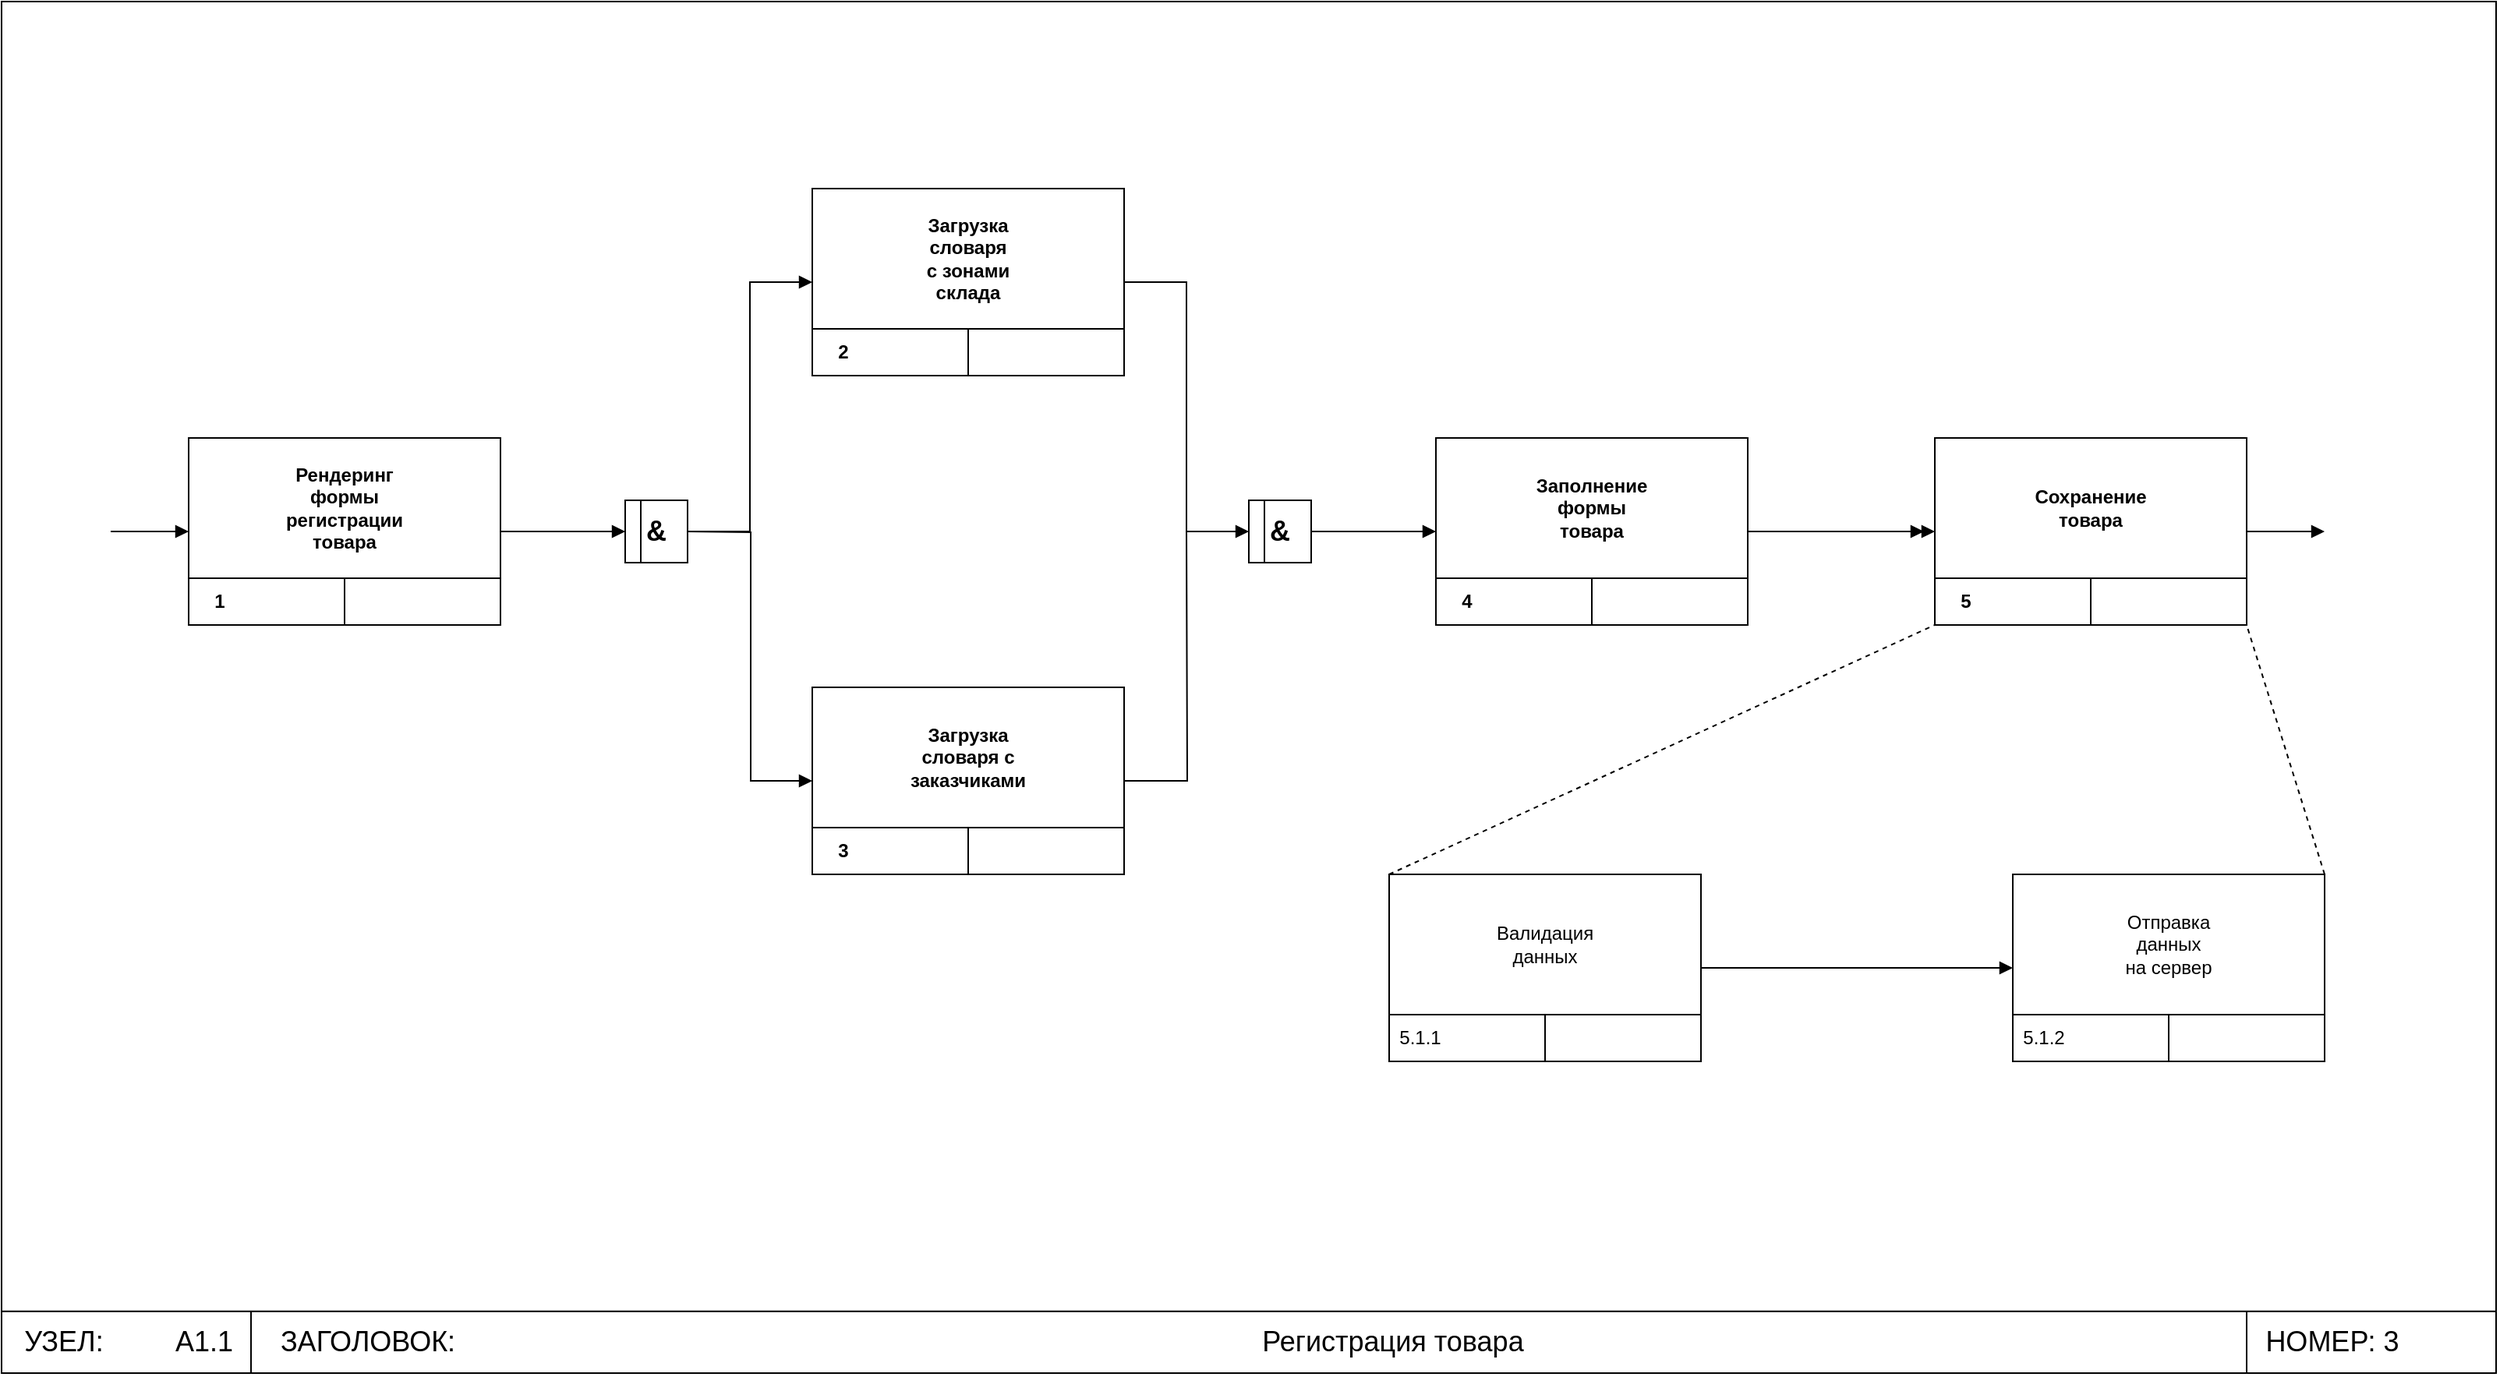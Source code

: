 <mxfile version="20.5.1" type="device" pages="3"><diagram id="IWer8ea96BjQ32kucjt6" name="A1.1"><mxGraphModel dx="1938" dy="1444" grid="0" gridSize="10" guides="1" tooltips="1" connect="1" arrows="1" fold="1" page="0" pageScale="1" pageWidth="1400" pageHeight="850" background="none" math="0" shadow="0"><root><mxCell id="0"/><mxCell id="1" parent="0"/><mxCell id="_Wn-a3ZyvZxrKXxC-yvO-74" value="" style="rounded=0;whiteSpace=wrap;html=1;fontSize=18;fillColor=none;" vertex="1" parent="1"><mxGeometry x="280" y="-320" width="1600" height="880" as="geometry"/></mxCell><mxCell id="_Wn-a3ZyvZxrKXxC-yvO-7" value="" style="rounded=0;whiteSpace=wrap;html=1;" vertex="1" parent="1"><mxGeometry x="400" y="-40" width="200" height="120" as="geometry"/></mxCell><mxCell id="_Wn-a3ZyvZxrKXxC-yvO-9" value="" style="endArrow=none;html=1;rounded=0;exitX=0;exitY=0.75;exitDx=0;exitDy=0;entryX=1;entryY=0.75;entryDx=0;entryDy=0;" edge="1" parent="1" source="_Wn-a3ZyvZxrKXxC-yvO-7" target="_Wn-a3ZyvZxrKXxC-yvO-7"><mxGeometry width="50" height="50" relative="1" as="geometry"><mxPoint x="490" y="60" as="sourcePoint"/><mxPoint x="540" y="10" as="targetPoint"/></mxGeometry></mxCell><mxCell id="_Wn-a3ZyvZxrKXxC-yvO-10" value="&lt;b&gt;Рендеринг формы регистрации товара&lt;/b&gt;" style="text;html=1;strokeColor=none;fillColor=none;align=center;verticalAlign=middle;whiteSpace=wrap;rounded=0;" vertex="1" parent="1"><mxGeometry x="470" y="-10" width="60" height="30" as="geometry"/></mxCell><mxCell id="_Wn-a3ZyvZxrKXxC-yvO-11" value="" style="endArrow=none;html=1;rounded=0;exitX=0.5;exitY=1;exitDx=0;exitDy=0;" edge="1" parent="1" source="_Wn-a3ZyvZxrKXxC-yvO-7"><mxGeometry width="50" height="50" relative="1" as="geometry"><mxPoint x="500" y="-10" as="sourcePoint"/><mxPoint x="500" y="50" as="targetPoint"/></mxGeometry></mxCell><mxCell id="_Wn-a3ZyvZxrKXxC-yvO-12" value="1" style="text;html=1;strokeColor=none;fillColor=none;align=center;verticalAlign=middle;whiteSpace=wrap;rounded=0;fontStyle=1" vertex="1" parent="1"><mxGeometry x="390" y="50" width="60" height="30" as="geometry"/></mxCell><mxCell id="_Wn-a3ZyvZxrKXxC-yvO-13" value="" style="rounded=0;whiteSpace=wrap;html=1;" vertex="1" parent="1"><mxGeometry x="800" y="-200" width="200" height="120" as="geometry"/></mxCell><mxCell id="_Wn-a3ZyvZxrKXxC-yvO-14" value="" style="endArrow=none;html=1;rounded=0;exitX=0;exitY=0.75;exitDx=0;exitDy=0;entryX=1;entryY=0.75;entryDx=0;entryDy=0;" edge="1" parent="1" source="_Wn-a3ZyvZxrKXxC-yvO-13" target="_Wn-a3ZyvZxrKXxC-yvO-13"><mxGeometry width="50" height="50" relative="1" as="geometry"><mxPoint x="890" y="-100" as="sourcePoint"/><mxPoint x="940" y="-150" as="targetPoint"/></mxGeometry></mxCell><mxCell id="_Wn-a3ZyvZxrKXxC-yvO-15" value="" style="endArrow=none;html=1;rounded=0;exitX=0.5;exitY=1;exitDx=0;exitDy=0;" edge="1" parent="1" source="_Wn-a3ZyvZxrKXxC-yvO-13"><mxGeometry width="50" height="50" relative="1" as="geometry"><mxPoint x="900" y="-170" as="sourcePoint"/><mxPoint x="900" y="-110" as="targetPoint"/></mxGeometry></mxCell><mxCell id="_Wn-a3ZyvZxrKXxC-yvO-20" value="" style="rounded=0;whiteSpace=wrap;html=1;" vertex="1" parent="1"><mxGeometry x="800" y="120" width="200" height="120" as="geometry"/></mxCell><mxCell id="_Wn-a3ZyvZxrKXxC-yvO-21" value="" style="endArrow=none;html=1;rounded=0;exitX=0;exitY=0.75;exitDx=0;exitDy=0;entryX=1;entryY=0.75;entryDx=0;entryDy=0;" edge="1" parent="1" source="_Wn-a3ZyvZxrKXxC-yvO-20" target="_Wn-a3ZyvZxrKXxC-yvO-20"><mxGeometry width="50" height="50" relative="1" as="geometry"><mxPoint x="890" y="220" as="sourcePoint"/><mxPoint x="940" y="170" as="targetPoint"/></mxGeometry></mxCell><mxCell id="_Wn-a3ZyvZxrKXxC-yvO-22" value="" style="endArrow=none;html=1;rounded=0;exitX=0.5;exitY=1;exitDx=0;exitDy=0;" edge="1" parent="1" source="_Wn-a3ZyvZxrKXxC-yvO-20"><mxGeometry width="50" height="50" relative="1" as="geometry"><mxPoint x="900" y="150" as="sourcePoint"/><mxPoint x="900" y="210" as="targetPoint"/></mxGeometry></mxCell><mxCell id="_Wn-a3ZyvZxrKXxC-yvO-23" value="" style="rounded=0;whiteSpace=wrap;html=1;" vertex="1" parent="1"><mxGeometry x="680" width="40" height="40" as="geometry"/></mxCell><mxCell id="_Wn-a3ZyvZxrKXxC-yvO-24" value="" style="endArrow=none;html=1;rounded=0;entryX=0.25;entryY=0;entryDx=0;entryDy=0;exitX=0.25;exitY=1;exitDx=0;exitDy=0;" edge="1" parent="1" source="_Wn-a3ZyvZxrKXxC-yvO-23" target="_Wn-a3ZyvZxrKXxC-yvO-23"><mxGeometry width="50" height="50" relative="1" as="geometry"><mxPoint x="510" y="20" as="sourcePoint"/><mxPoint x="560" y="-30" as="targetPoint"/></mxGeometry></mxCell><mxCell id="_Wn-a3ZyvZxrKXxC-yvO-25" value="&lt;b&gt;&lt;font style=&quot;font-size: 18px;&quot;&gt;&amp;amp;&lt;/font&gt;&lt;/b&gt;" style="text;html=1;strokeColor=none;fillColor=none;align=center;verticalAlign=middle;whiteSpace=wrap;rounded=0;" vertex="1" parent="1"><mxGeometry x="670" y="5" width="60" height="30" as="geometry"/></mxCell><mxCell id="_Wn-a3ZyvZxrKXxC-yvO-26" value="" style="endArrow=block;html=1;rounded=0;fontSize=18;entryX=0.167;entryY=0.5;entryDx=0;entryDy=0;entryPerimeter=0;exitX=1;exitY=0.5;exitDx=0;exitDy=0;endFill=1;" edge="1" parent="1" source="_Wn-a3ZyvZxrKXxC-yvO-7" target="_Wn-a3ZyvZxrKXxC-yvO-25"><mxGeometry width="50" height="50" relative="1" as="geometry"><mxPoint x="510" y="10" as="sourcePoint"/><mxPoint x="560" y="-40" as="targetPoint"/></mxGeometry></mxCell><mxCell id="_Wn-a3ZyvZxrKXxC-yvO-28" value="" style="endArrow=block;html=1;rounded=0;fontSize=18;endFill=1;exitX=0.833;exitY=0.5;exitDx=0;exitDy=0;exitPerimeter=0;edgeStyle=orthogonalEdgeStyle;entryX=0;entryY=0.5;entryDx=0;entryDy=0;" edge="1" parent="1" source="_Wn-a3ZyvZxrKXxC-yvO-25" target="_Wn-a3ZyvZxrKXxC-yvO-13"><mxGeometry width="50" height="50" relative="1" as="geometry"><mxPoint x="730" y="-50" as="sourcePoint"/><mxPoint x="780" y="-100" as="targetPoint"/><Array as="points"><mxPoint x="760" y="20"/><mxPoint x="760" y="-140"/></Array></mxGeometry></mxCell><mxCell id="_Wn-a3ZyvZxrKXxC-yvO-29" value="" style="endArrow=block;html=1;rounded=0;fontSize=18;endFill=1;edgeStyle=orthogonalEdgeStyle;entryX=0;entryY=0.5;entryDx=0;entryDy=0;" edge="1" parent="1" target="_Wn-a3ZyvZxrKXxC-yvO-20"><mxGeometry width="50" height="50" relative="1" as="geometry"><mxPoint x="720" y="20" as="sourcePoint"/><mxPoint x="770" y="50" as="targetPoint"/></mxGeometry></mxCell><mxCell id="_Wn-a3ZyvZxrKXxC-yvO-30" value="&lt;b&gt;Загрузка словаря с зонами склада&lt;/b&gt;" style="text;html=1;strokeColor=none;fillColor=none;align=center;verticalAlign=middle;whiteSpace=wrap;rounded=0;" vertex="1" parent="1"><mxGeometry x="870" y="-170" width="60" height="30" as="geometry"/></mxCell><mxCell id="_Wn-a3ZyvZxrKXxC-yvO-31" value="&lt;b&gt;Загрузка словаря с заказчиками&lt;/b&gt;" style="text;html=1;strokeColor=none;fillColor=none;align=center;verticalAlign=middle;whiteSpace=wrap;rounded=0;" vertex="1" parent="1"><mxGeometry x="870" y="150" width="60" height="30" as="geometry"/></mxCell><mxCell id="_Wn-a3ZyvZxrKXxC-yvO-32" value="2" style="text;html=1;strokeColor=none;fillColor=none;align=center;verticalAlign=middle;whiteSpace=wrap;rounded=0;fontStyle=1" vertex="1" parent="1"><mxGeometry x="790" y="-110" width="60" height="30" as="geometry"/></mxCell><mxCell id="_Wn-a3ZyvZxrKXxC-yvO-33" value="3" style="text;html=1;strokeColor=none;fillColor=none;align=center;verticalAlign=middle;whiteSpace=wrap;rounded=0;fontStyle=1" vertex="1" parent="1"><mxGeometry x="790" y="210" width="60" height="30" as="geometry"/></mxCell><mxCell id="_Wn-a3ZyvZxrKXxC-yvO-39" value="" style="rounded=0;whiteSpace=wrap;html=1;" vertex="1" parent="1"><mxGeometry x="1080" width="40" height="40" as="geometry"/></mxCell><mxCell id="_Wn-a3ZyvZxrKXxC-yvO-40" value="" style="endArrow=none;html=1;rounded=0;entryX=0.25;entryY=0;entryDx=0;entryDy=0;exitX=0.25;exitY=1;exitDx=0;exitDy=0;" edge="1" parent="1" source="_Wn-a3ZyvZxrKXxC-yvO-39" target="_Wn-a3ZyvZxrKXxC-yvO-39"><mxGeometry width="50" height="50" relative="1" as="geometry"><mxPoint x="910" y="20" as="sourcePoint"/><mxPoint x="960" y="-30" as="targetPoint"/></mxGeometry></mxCell><mxCell id="_Wn-a3ZyvZxrKXxC-yvO-41" value="&lt;b&gt;&lt;font style=&quot;font-size: 18px;&quot;&gt;&amp;amp;&lt;/font&gt;&lt;/b&gt;" style="text;html=1;strokeColor=none;fillColor=none;align=center;verticalAlign=middle;whiteSpace=wrap;rounded=0;" vertex="1" parent="1"><mxGeometry x="1070" y="5" width="60" height="30" as="geometry"/></mxCell><mxCell id="_Wn-a3ZyvZxrKXxC-yvO-43" value="" style="endArrow=block;html=1;rounded=0;fontSize=18;exitX=1;exitY=0.5;exitDx=0;exitDy=0;entryX=0.167;entryY=0.5;entryDx=0;entryDy=0;entryPerimeter=0;edgeStyle=orthogonalEdgeStyle;endFill=1;" edge="1" parent="1" source="_Wn-a3ZyvZxrKXxC-yvO-13" target="_Wn-a3ZyvZxrKXxC-yvO-41"><mxGeometry width="50" height="50" relative="1" as="geometry"><mxPoint x="1040" y="-60" as="sourcePoint"/><mxPoint x="1090" y="-110" as="targetPoint"/><Array as="points"><mxPoint x="1040" y="-140"/><mxPoint x="1040" y="20"/></Array></mxGeometry></mxCell><mxCell id="_Wn-a3ZyvZxrKXxC-yvO-45" value="" style="endArrow=none;html=1;rounded=0;fontSize=18;exitX=1;exitY=0.5;exitDx=0;exitDy=0;edgeStyle=orthogonalEdgeStyle;" edge="1" parent="1" source="_Wn-a3ZyvZxrKXxC-yvO-20"><mxGeometry width="50" height="50" relative="1" as="geometry"><mxPoint x="900" y="-20" as="sourcePoint"/><mxPoint x="1040" y="20" as="targetPoint"/></mxGeometry></mxCell><mxCell id="_Wn-a3ZyvZxrKXxC-yvO-46" value="" style="rounded=0;whiteSpace=wrap;html=1;" vertex="1" parent="1"><mxGeometry x="1200" y="-40" width="200" height="120" as="geometry"/></mxCell><mxCell id="_Wn-a3ZyvZxrKXxC-yvO-47" value="" style="endArrow=none;html=1;rounded=0;exitX=0;exitY=0.75;exitDx=0;exitDy=0;entryX=1;entryY=0.75;entryDx=0;entryDy=0;" edge="1" parent="1" source="_Wn-a3ZyvZxrKXxC-yvO-46" target="_Wn-a3ZyvZxrKXxC-yvO-46"><mxGeometry width="50" height="50" relative="1" as="geometry"><mxPoint x="1290" y="60" as="sourcePoint"/><mxPoint x="1340" y="10" as="targetPoint"/></mxGeometry></mxCell><mxCell id="_Wn-a3ZyvZxrKXxC-yvO-48" value="" style="endArrow=none;html=1;rounded=0;exitX=0.5;exitY=1;exitDx=0;exitDy=0;" edge="1" parent="1" source="_Wn-a3ZyvZxrKXxC-yvO-46"><mxGeometry width="50" height="50" relative="1" as="geometry"><mxPoint x="1300" y="-10" as="sourcePoint"/><mxPoint x="1300" y="50" as="targetPoint"/></mxGeometry></mxCell><mxCell id="_Wn-a3ZyvZxrKXxC-yvO-49" value="&lt;span&gt;Заполнение формы товара&lt;/span&gt;" style="text;html=1;strokeColor=none;fillColor=none;align=center;verticalAlign=middle;whiteSpace=wrap;rounded=0;fontStyle=1" vertex="1" parent="1"><mxGeometry x="1270" y="-10" width="60" height="30" as="geometry"/></mxCell><mxCell id="_Wn-a3ZyvZxrKXxC-yvO-50" value="4" style="text;html=1;strokeColor=none;fillColor=none;align=center;verticalAlign=middle;whiteSpace=wrap;rounded=0;fontStyle=1" vertex="1" parent="1"><mxGeometry x="1190" y="50" width="60" height="30" as="geometry"/></mxCell><mxCell id="_Wn-a3ZyvZxrKXxC-yvO-51" value="" style="endArrow=block;html=1;rounded=0;fontSize=18;endFill=1;entryX=0;entryY=0.5;entryDx=0;entryDy=0;exitX=0.833;exitY=0.5;exitDx=0;exitDy=0;exitPerimeter=0;" edge="1" parent="1" source="_Wn-a3ZyvZxrKXxC-yvO-41" target="_Wn-a3ZyvZxrKXxC-yvO-46"><mxGeometry width="50" height="50" relative="1" as="geometry"><mxPoint x="1130" y="20" as="sourcePoint"/><mxPoint x="1190" y="20" as="targetPoint"/></mxGeometry></mxCell><mxCell id="_Wn-a3ZyvZxrKXxC-yvO-52" value="" style="rounded=0;whiteSpace=wrap;html=1;" vertex="1" parent="1"><mxGeometry x="1520" y="-40" width="200" height="120" as="geometry"/></mxCell><mxCell id="_Wn-a3ZyvZxrKXxC-yvO-53" value="" style="endArrow=none;html=1;rounded=0;exitX=0;exitY=0.75;exitDx=0;exitDy=0;entryX=1;entryY=0.75;entryDx=0;entryDy=0;" edge="1" parent="1" source="_Wn-a3ZyvZxrKXxC-yvO-52" target="_Wn-a3ZyvZxrKXxC-yvO-52"><mxGeometry width="50" height="50" relative="1" as="geometry"><mxPoint x="1610" y="60" as="sourcePoint"/><mxPoint x="1660" y="10" as="targetPoint"/></mxGeometry></mxCell><mxCell id="_Wn-a3ZyvZxrKXxC-yvO-54" value="" style="endArrow=none;html=1;rounded=0;exitX=0.5;exitY=1;exitDx=0;exitDy=0;" edge="1" parent="1" source="_Wn-a3ZyvZxrKXxC-yvO-52"><mxGeometry width="50" height="50" relative="1" as="geometry"><mxPoint x="1620" y="-10" as="sourcePoint"/><mxPoint x="1620" y="50" as="targetPoint"/></mxGeometry></mxCell><mxCell id="_Wn-a3ZyvZxrKXxC-yvO-55" value="&lt;b&gt;Сохранение товара&lt;/b&gt;" style="text;html=1;strokeColor=none;fillColor=none;align=center;verticalAlign=middle;whiteSpace=wrap;rounded=0;" vertex="1" parent="1"><mxGeometry x="1590" y="-10" width="60" height="30" as="geometry"/></mxCell><mxCell id="_Wn-a3ZyvZxrKXxC-yvO-56" value="5" style="text;html=1;strokeColor=none;fillColor=none;align=center;verticalAlign=middle;whiteSpace=wrap;rounded=0;fontStyle=1" vertex="1" parent="1"><mxGeometry x="1510" y="50" width="60" height="30" as="geometry"/></mxCell><mxCell id="_Wn-a3ZyvZxrKXxC-yvO-57" value="" style="endArrow=doubleBlock;html=1;rounded=0;fontSize=18;endFill=1;entryX=0;entryY=0.5;entryDx=0;entryDy=0;exitX=1;exitY=0.5;exitDx=0;exitDy=0;" edge="1" parent="1" source="_Wn-a3ZyvZxrKXxC-yvO-46" target="_Wn-a3ZyvZxrKXxC-yvO-52"><mxGeometry width="50" height="50" relative="1" as="geometry"><mxPoint x="1420" y="20" as="sourcePoint"/><mxPoint x="1510" y="20" as="targetPoint"/></mxGeometry></mxCell><mxCell id="_Wn-a3ZyvZxrKXxC-yvO-58" value="" style="endArrow=block;html=1;rounded=0;fontSize=18;endFill=1;exitX=0.833;exitY=0.5;exitDx=0;exitDy=0;exitPerimeter=0;" edge="1" parent="1"><mxGeometry width="50" height="50" relative="1" as="geometry"><mxPoint x="1720.0" y="20" as="sourcePoint"/><mxPoint x="1770" y="20" as="targetPoint"/></mxGeometry></mxCell><mxCell id="_Wn-a3ZyvZxrKXxC-yvO-60" value="" style="endArrow=block;html=1;rounded=0;fontSize=18;endFill=1;entryX=0;entryY=0.5;entryDx=0;entryDy=0;" edge="1" parent="1" target="_Wn-a3ZyvZxrKXxC-yvO-7"><mxGeometry width="50" height="50" relative="1" as="geometry"><mxPoint x="350" y="20" as="sourcePoint"/><mxPoint x="390" y="20" as="targetPoint"/></mxGeometry></mxCell><mxCell id="_Wn-a3ZyvZxrKXxC-yvO-61" value="" style="rounded=0;whiteSpace=wrap;html=1;" vertex="1" parent="1"><mxGeometry x="1170" y="240" width="200" height="120" as="geometry"/></mxCell><mxCell id="_Wn-a3ZyvZxrKXxC-yvO-62" value="" style="endArrow=none;html=1;rounded=0;exitX=0;exitY=0.75;exitDx=0;exitDy=0;entryX=1;entryY=0.75;entryDx=0;entryDy=0;" edge="1" parent="1" source="_Wn-a3ZyvZxrKXxC-yvO-61" target="_Wn-a3ZyvZxrKXxC-yvO-61"><mxGeometry width="50" height="50" relative="1" as="geometry"><mxPoint x="1260" y="340" as="sourcePoint"/><mxPoint x="1310" y="290" as="targetPoint"/></mxGeometry></mxCell><mxCell id="_Wn-a3ZyvZxrKXxC-yvO-63" value="" style="endArrow=none;html=1;rounded=0;exitX=0.5;exitY=1;exitDx=0;exitDy=0;" edge="1" parent="1" source="_Wn-a3ZyvZxrKXxC-yvO-61"><mxGeometry width="50" height="50" relative="1" as="geometry"><mxPoint x="1270" y="270" as="sourcePoint"/><mxPoint x="1270" y="330" as="targetPoint"/></mxGeometry></mxCell><mxCell id="_Wn-a3ZyvZxrKXxC-yvO-64" value="&lt;span&gt;Валидация данных&lt;/span&gt;" style="text;html=1;strokeColor=none;fillColor=none;align=center;verticalAlign=middle;whiteSpace=wrap;rounded=0;fontStyle=0" vertex="1" parent="1"><mxGeometry x="1240" y="270" width="60" height="30" as="geometry"/></mxCell><mxCell id="_Wn-a3ZyvZxrKXxC-yvO-65" value="5.1.1" style="text;html=1;strokeColor=none;fillColor=none;align=center;verticalAlign=middle;whiteSpace=wrap;rounded=0;fontStyle=0" vertex="1" parent="1"><mxGeometry x="1160" y="330" width="60" height="30" as="geometry"/></mxCell><mxCell id="_Wn-a3ZyvZxrKXxC-yvO-66" value="" style="rounded=0;whiteSpace=wrap;html=1;" vertex="1" parent="1"><mxGeometry x="1570" y="240" width="200" height="120" as="geometry"/></mxCell><mxCell id="_Wn-a3ZyvZxrKXxC-yvO-67" value="" style="endArrow=none;html=1;rounded=0;exitX=0;exitY=0.75;exitDx=0;exitDy=0;entryX=1;entryY=0.75;entryDx=0;entryDy=0;" edge="1" parent="1" source="_Wn-a3ZyvZxrKXxC-yvO-66" target="_Wn-a3ZyvZxrKXxC-yvO-66"><mxGeometry width="50" height="50" relative="1" as="geometry"><mxPoint x="1660" y="340" as="sourcePoint"/><mxPoint x="1710" y="290" as="targetPoint"/></mxGeometry></mxCell><mxCell id="_Wn-a3ZyvZxrKXxC-yvO-68" value="" style="endArrow=none;html=1;rounded=0;exitX=0.5;exitY=1;exitDx=0;exitDy=0;" edge="1" parent="1" source="_Wn-a3ZyvZxrKXxC-yvO-66"><mxGeometry width="50" height="50" relative="1" as="geometry"><mxPoint x="1670" y="270" as="sourcePoint"/><mxPoint x="1670" y="330" as="targetPoint"/></mxGeometry></mxCell><mxCell id="_Wn-a3ZyvZxrKXxC-yvO-69" value="Отправка данных на сервер" style="text;html=1;strokeColor=none;fillColor=none;align=center;verticalAlign=middle;whiteSpace=wrap;rounded=0;fontStyle=0" vertex="1" parent="1"><mxGeometry x="1640" y="270" width="60" height="30" as="geometry"/></mxCell><mxCell id="_Wn-a3ZyvZxrKXxC-yvO-70" value="5.1.2" style="text;html=1;strokeColor=none;fillColor=none;align=center;verticalAlign=middle;whiteSpace=wrap;rounded=0;fontStyle=0" vertex="1" parent="1"><mxGeometry x="1560" y="330" width="60" height="30" as="geometry"/></mxCell><mxCell id="_Wn-a3ZyvZxrKXxC-yvO-71" value="" style="endArrow=none;html=1;rounded=0;fontSize=18;entryX=0.168;entryY=0.998;entryDx=0;entryDy=0;entryPerimeter=0;exitX=0;exitY=0;exitDx=0;exitDy=0;dashed=1;" edge="1" parent="1" source="_Wn-a3ZyvZxrKXxC-yvO-61" target="_Wn-a3ZyvZxrKXxC-yvO-56"><mxGeometry width="50" height="50" relative="1" as="geometry"><mxPoint x="1300" y="170" as="sourcePoint"/><mxPoint x="1350" y="120" as="targetPoint"/></mxGeometry></mxCell><mxCell id="_Wn-a3ZyvZxrKXxC-yvO-72" value="" style="endArrow=none;html=1;rounded=0;fontSize=18;entryX=1;entryY=1;entryDx=0;entryDy=0;exitX=1;exitY=0;exitDx=0;exitDy=0;dashed=1;" edge="1" parent="1" source="_Wn-a3ZyvZxrKXxC-yvO-66" target="_Wn-a3ZyvZxrKXxC-yvO-52"><mxGeometry width="50" height="50" relative="1" as="geometry"><mxPoint x="1570" y="270" as="sourcePoint"/><mxPoint x="1770.08" y="109.94" as="targetPoint"/></mxGeometry></mxCell><mxCell id="_Wn-a3ZyvZxrKXxC-yvO-73" value="" style="endArrow=block;html=1;rounded=0;fontSize=18;endFill=1;entryX=0;entryY=0.5;entryDx=0;entryDy=0;exitX=1;exitY=0.5;exitDx=0;exitDy=0;" edge="1" parent="1" source="_Wn-a3ZyvZxrKXxC-yvO-61" target="_Wn-a3ZyvZxrKXxC-yvO-66"><mxGeometry width="50" height="50" relative="1" as="geometry"><mxPoint x="1380.0" y="299.17" as="sourcePoint"/><mxPoint x="1460.02" y="299.17" as="targetPoint"/></mxGeometry></mxCell><mxCell id="_Wn-a3ZyvZxrKXxC-yvO-75" value="" style="endArrow=none;html=1;rounded=0;fontSize=18;exitX=0;exitY=0.955;exitDx=0;exitDy=0;exitPerimeter=0;entryX=1;entryY=0.955;entryDx=0;entryDy=0;entryPerimeter=0;" edge="1" parent="1" source="_Wn-a3ZyvZxrKXxC-yvO-74" target="_Wn-a3ZyvZxrKXxC-yvO-74"><mxGeometry width="50" height="50" relative="1" as="geometry"><mxPoint x="1070" y="170" as="sourcePoint"/><mxPoint x="1950" y="521" as="targetPoint"/></mxGeometry></mxCell><mxCell id="_Wn-a3ZyvZxrKXxC-yvO-78" value="" style="endArrow=none;html=1;rounded=0;fontSize=18;" edge="1" parent="1"><mxGeometry width="50" height="50" relative="1" as="geometry"><mxPoint x="440" y="560" as="sourcePoint"/><mxPoint x="440" y="520" as="targetPoint"/></mxGeometry></mxCell><mxCell id="_Wn-a3ZyvZxrKXxC-yvO-79" value="УЗЕЛ:" style="text;html=1;strokeColor=none;fillColor=none;align=center;verticalAlign=middle;whiteSpace=wrap;rounded=0;fontSize=18;" vertex="1" parent="1"><mxGeometry x="290" y="530" width="60" height="20" as="geometry"/></mxCell><mxCell id="_Wn-a3ZyvZxrKXxC-yvO-80" value="A1.1" style="text;html=1;strokeColor=none;fillColor=none;align=center;verticalAlign=middle;whiteSpace=wrap;rounded=0;fontSize=18;" vertex="1" parent="1"><mxGeometry x="380" y="530" width="60" height="20" as="geometry"/></mxCell><mxCell id="_Wn-a3ZyvZxrKXxC-yvO-81" value="" style="endArrow=none;html=1;rounded=0;fontSize=18;exitX=0.9;exitY=1;exitDx=0;exitDy=0;exitPerimeter=0;" edge="1" parent="1" source="_Wn-a3ZyvZxrKXxC-yvO-74"><mxGeometry width="50" height="50" relative="1" as="geometry"><mxPoint x="1660" y="640" as="sourcePoint"/><mxPoint x="1720" y="520" as="targetPoint"/></mxGeometry></mxCell><mxCell id="_Wn-a3ZyvZxrKXxC-yvO-82" value="НОМЕР: 3" style="text;html=1;strokeColor=none;fillColor=none;align=center;verticalAlign=middle;whiteSpace=wrap;rounded=0;fontSize=18;" vertex="1" parent="1"><mxGeometry x="1730" y="530" width="90" height="20" as="geometry"/></mxCell><mxCell id="_Wn-a3ZyvZxrKXxC-yvO-84" value="ЗАГОЛОВОК:" style="text;html=1;strokeColor=none;fillColor=none;align=center;verticalAlign=middle;whiteSpace=wrap;rounded=0;fontSize=18;" vertex="1" parent="1"><mxGeometry x="470" y="530" width="90" height="20" as="geometry"/></mxCell><mxCell id="_Wn-a3ZyvZxrKXxC-yvO-85" value="Регистрация товара" style="text;html=1;strokeColor=none;fillColor=none;align=center;verticalAlign=middle;whiteSpace=wrap;rounded=0;fontSize=18;" vertex="1" parent="1"><mxGeometry x="1055" y="530" width="235" height="20" as="geometry"/></mxCell></root></mxGraphModel></diagram><diagram id="fG6iu-fE_RCZi9rdDzQs" name="A2.1"><mxGraphModel dx="1824" dy="1382" grid="0" gridSize="10" guides="1" tooltips="1" connect="1" arrows="1" fold="1" page="0" pageScale="1" pageWidth="1400" pageHeight="850" math="0" shadow="0"><root><mxCell id="0"/><mxCell id="1" parent="0"/><mxCell id="ByShkMgU3d_GmhyW6xAG-1" value="" style="rounded=0;whiteSpace=wrap;html=1;fontSize=18;fillColor=none;" vertex="1" parent="1"><mxGeometry x="280" y="-320" width="1600" height="880" as="geometry"/></mxCell><mxCell id="ByShkMgU3d_GmhyW6xAG-2" value="" style="rounded=0;whiteSpace=wrap;html=1;" vertex="1" parent="1"><mxGeometry x="400" y="-40" width="200" height="120" as="geometry"/></mxCell><mxCell id="ByShkMgU3d_GmhyW6xAG-3" value="" style="endArrow=none;html=1;rounded=0;exitX=0;exitY=0.75;exitDx=0;exitDy=0;entryX=1;entryY=0.75;entryDx=0;entryDy=0;" edge="1" parent="1" source="ByShkMgU3d_GmhyW6xAG-2" target="ByShkMgU3d_GmhyW6xAG-2"><mxGeometry width="50" height="50" relative="1" as="geometry"><mxPoint x="490" y="60" as="sourcePoint"/><mxPoint x="540" y="10" as="targetPoint"/></mxGeometry></mxCell><mxCell id="ByShkMgU3d_GmhyW6xAG-4" value="&lt;b&gt;Рендеринг формы&amp;nbsp;&lt;br&gt;создания задачи&lt;br&gt;&lt;/b&gt;" style="text;html=1;strokeColor=none;fillColor=none;align=center;verticalAlign=middle;whiteSpace=wrap;rounded=0;" vertex="1" parent="1"><mxGeometry x="470" y="-10" width="60" height="30" as="geometry"/></mxCell><mxCell id="ByShkMgU3d_GmhyW6xAG-5" value="" style="endArrow=none;html=1;rounded=0;exitX=0.5;exitY=1;exitDx=0;exitDy=0;" edge="1" parent="1" source="ByShkMgU3d_GmhyW6xAG-2"><mxGeometry width="50" height="50" relative="1" as="geometry"><mxPoint x="500" y="-10" as="sourcePoint"/><mxPoint x="500" y="50" as="targetPoint"/></mxGeometry></mxCell><mxCell id="ByShkMgU3d_GmhyW6xAG-6" value="1" style="text;html=1;strokeColor=none;fillColor=none;align=center;verticalAlign=middle;whiteSpace=wrap;rounded=0;fontStyle=1" vertex="1" parent="1"><mxGeometry x="390" y="50" width="60" height="30" as="geometry"/></mxCell><mxCell id="ByShkMgU3d_GmhyW6xAG-7" value="" style="rounded=0;whiteSpace=wrap;html=1;" vertex="1" parent="1"><mxGeometry x="800" y="-200" width="200" height="120" as="geometry"/></mxCell><mxCell id="ByShkMgU3d_GmhyW6xAG-8" value="" style="endArrow=none;html=1;rounded=0;exitX=0;exitY=0.75;exitDx=0;exitDy=0;entryX=1;entryY=0.75;entryDx=0;entryDy=0;" edge="1" parent="1" source="ByShkMgU3d_GmhyW6xAG-7" target="ByShkMgU3d_GmhyW6xAG-7"><mxGeometry width="50" height="50" relative="1" as="geometry"><mxPoint x="890" y="-100" as="sourcePoint"/><mxPoint x="940" y="-150" as="targetPoint"/></mxGeometry></mxCell><mxCell id="ByShkMgU3d_GmhyW6xAG-9" value="" style="endArrow=none;html=1;rounded=0;exitX=0.5;exitY=1;exitDx=0;exitDy=0;" edge="1" parent="1" source="ByShkMgU3d_GmhyW6xAG-7"><mxGeometry width="50" height="50" relative="1" as="geometry"><mxPoint x="900" y="-170" as="sourcePoint"/><mxPoint x="900" y="-110" as="targetPoint"/></mxGeometry></mxCell><mxCell id="ByShkMgU3d_GmhyW6xAG-10" value="" style="rounded=0;whiteSpace=wrap;html=1;" vertex="1" parent="1"><mxGeometry x="800" y="120" width="200" height="120" as="geometry"/></mxCell><mxCell id="ByShkMgU3d_GmhyW6xAG-11" value="" style="endArrow=none;html=1;rounded=0;exitX=0;exitY=0.75;exitDx=0;exitDy=0;entryX=1;entryY=0.75;entryDx=0;entryDy=0;" edge="1" parent="1" source="ByShkMgU3d_GmhyW6xAG-10" target="ByShkMgU3d_GmhyW6xAG-10"><mxGeometry width="50" height="50" relative="1" as="geometry"><mxPoint x="890" y="220" as="sourcePoint"/><mxPoint x="940" y="170" as="targetPoint"/></mxGeometry></mxCell><mxCell id="ByShkMgU3d_GmhyW6xAG-12" value="" style="endArrow=none;html=1;rounded=0;exitX=0.5;exitY=1;exitDx=0;exitDy=0;" edge="1" parent="1" source="ByShkMgU3d_GmhyW6xAG-10"><mxGeometry width="50" height="50" relative="1" as="geometry"><mxPoint x="900" y="150" as="sourcePoint"/><mxPoint x="900" y="210" as="targetPoint"/></mxGeometry></mxCell><mxCell id="ByShkMgU3d_GmhyW6xAG-13" value="" style="rounded=0;whiteSpace=wrap;html=1;" vertex="1" parent="1"><mxGeometry x="680" width="40" height="40" as="geometry"/></mxCell><mxCell id="ByShkMgU3d_GmhyW6xAG-14" value="" style="endArrow=none;html=1;rounded=0;entryX=0.25;entryY=0;entryDx=0;entryDy=0;exitX=0.25;exitY=1;exitDx=0;exitDy=0;" edge="1" parent="1" source="ByShkMgU3d_GmhyW6xAG-13" target="ByShkMgU3d_GmhyW6xAG-13"><mxGeometry width="50" height="50" relative="1" as="geometry"><mxPoint x="510" y="20" as="sourcePoint"/><mxPoint x="560" y="-30" as="targetPoint"/></mxGeometry></mxCell><mxCell id="ByShkMgU3d_GmhyW6xAG-15" value="&lt;b&gt;&lt;font style=&quot;font-size: 18px;&quot;&gt;&amp;amp;&lt;/font&gt;&lt;/b&gt;" style="text;html=1;strokeColor=none;fillColor=none;align=center;verticalAlign=middle;whiteSpace=wrap;rounded=0;" vertex="1" parent="1"><mxGeometry x="670" y="5" width="60" height="30" as="geometry"/></mxCell><mxCell id="ByShkMgU3d_GmhyW6xAG-16" value="" style="endArrow=block;html=1;rounded=0;fontSize=18;entryX=0.167;entryY=0.5;entryDx=0;entryDy=0;entryPerimeter=0;exitX=1;exitY=0.5;exitDx=0;exitDy=0;endFill=1;" edge="1" parent="1" source="ByShkMgU3d_GmhyW6xAG-2" target="ByShkMgU3d_GmhyW6xAG-15"><mxGeometry width="50" height="50" relative="1" as="geometry"><mxPoint x="510" y="10" as="sourcePoint"/><mxPoint x="560" y="-40" as="targetPoint"/></mxGeometry></mxCell><mxCell id="ByShkMgU3d_GmhyW6xAG-17" value="" style="endArrow=block;html=1;rounded=0;fontSize=18;endFill=1;exitX=0.833;exitY=0.5;exitDx=0;exitDy=0;exitPerimeter=0;edgeStyle=orthogonalEdgeStyle;entryX=0;entryY=0.5;entryDx=0;entryDy=0;" edge="1" parent="1" source="ByShkMgU3d_GmhyW6xAG-15" target="ByShkMgU3d_GmhyW6xAG-7"><mxGeometry width="50" height="50" relative="1" as="geometry"><mxPoint x="730" y="-50" as="sourcePoint"/><mxPoint x="780" y="-100" as="targetPoint"/><Array as="points"><mxPoint x="760" y="20"/><mxPoint x="760" y="-140"/></Array></mxGeometry></mxCell><mxCell id="ByShkMgU3d_GmhyW6xAG-18" value="" style="endArrow=block;html=1;rounded=0;fontSize=18;endFill=1;edgeStyle=orthogonalEdgeStyle;entryX=0;entryY=0.5;entryDx=0;entryDy=0;" edge="1" parent="1" target="ByShkMgU3d_GmhyW6xAG-10"><mxGeometry width="50" height="50" relative="1" as="geometry"><mxPoint x="720" y="20" as="sourcePoint"/><mxPoint x="770" y="50" as="targetPoint"/></mxGeometry></mxCell><mxCell id="ByShkMgU3d_GmhyW6xAG-19" value="&lt;b&gt;Загрузка словаря с зонами склада&lt;/b&gt;" style="text;html=1;strokeColor=none;fillColor=none;align=center;verticalAlign=middle;whiteSpace=wrap;rounded=0;" vertex="1" parent="1"><mxGeometry x="870" y="-170" width="60" height="30" as="geometry"/></mxCell><mxCell id="ByShkMgU3d_GmhyW6xAG-20" value="&lt;b&gt;Загрузка&amp;nbsp; списка рабочих склада&lt;/b&gt;" style="text;html=1;strokeColor=none;fillColor=none;align=center;verticalAlign=middle;whiteSpace=wrap;rounded=0;" vertex="1" parent="1"><mxGeometry x="870" y="150" width="60" height="30" as="geometry"/></mxCell><mxCell id="ByShkMgU3d_GmhyW6xAG-21" value="2" style="text;html=1;strokeColor=none;fillColor=none;align=center;verticalAlign=middle;whiteSpace=wrap;rounded=0;fontStyle=1" vertex="1" parent="1"><mxGeometry x="790" y="-110" width="60" height="30" as="geometry"/></mxCell><mxCell id="ByShkMgU3d_GmhyW6xAG-22" value="4" style="text;html=1;strokeColor=none;fillColor=none;align=center;verticalAlign=middle;whiteSpace=wrap;rounded=0;fontStyle=1" vertex="1" parent="1"><mxGeometry x="790" y="210" width="60" height="30" as="geometry"/></mxCell><mxCell id="ByShkMgU3d_GmhyW6xAG-23" value="" style="rounded=0;whiteSpace=wrap;html=1;" vertex="1" parent="1"><mxGeometry x="1080" width="40" height="40" as="geometry"/></mxCell><mxCell id="ByShkMgU3d_GmhyW6xAG-24" value="" style="endArrow=none;html=1;rounded=0;entryX=0.25;entryY=0;entryDx=0;entryDy=0;exitX=0.25;exitY=1;exitDx=0;exitDy=0;" edge="1" parent="1" source="ByShkMgU3d_GmhyW6xAG-23" target="ByShkMgU3d_GmhyW6xAG-23"><mxGeometry width="50" height="50" relative="1" as="geometry"><mxPoint x="910" y="20" as="sourcePoint"/><mxPoint x="960" y="-30" as="targetPoint"/></mxGeometry></mxCell><mxCell id="ByShkMgU3d_GmhyW6xAG-25" value="&lt;b&gt;&lt;font style=&quot;font-size: 18px;&quot;&gt;&amp;amp;&lt;/font&gt;&lt;/b&gt;" style="text;html=1;strokeColor=none;fillColor=none;align=center;verticalAlign=middle;whiteSpace=wrap;rounded=0;" vertex="1" parent="1"><mxGeometry x="1070" y="5" width="60" height="30" as="geometry"/></mxCell><mxCell id="ByShkMgU3d_GmhyW6xAG-26" value="" style="endArrow=block;html=1;rounded=0;fontSize=18;exitX=1;exitY=0.5;exitDx=0;exitDy=0;entryX=0.167;entryY=0.5;entryDx=0;entryDy=0;entryPerimeter=0;edgeStyle=orthogonalEdgeStyle;endFill=1;" edge="1" parent="1" source="ByShkMgU3d_GmhyW6xAG-7" target="ByShkMgU3d_GmhyW6xAG-25"><mxGeometry width="50" height="50" relative="1" as="geometry"><mxPoint x="1040" y="-60" as="sourcePoint"/><mxPoint x="1090" y="-110" as="targetPoint"/><Array as="points"><mxPoint x="1040" y="-140"/><mxPoint x="1040" y="20"/></Array></mxGeometry></mxCell><mxCell id="ByShkMgU3d_GmhyW6xAG-27" value="" style="endArrow=none;html=1;rounded=0;fontSize=18;exitX=1;exitY=0.5;exitDx=0;exitDy=0;edgeStyle=orthogonalEdgeStyle;" edge="1" parent="1" source="ByShkMgU3d_GmhyW6xAG-10"><mxGeometry width="50" height="50" relative="1" as="geometry"><mxPoint x="900" y="-20" as="sourcePoint"/><mxPoint x="1040" y="20" as="targetPoint"/></mxGeometry></mxCell><mxCell id="ByShkMgU3d_GmhyW6xAG-28" value="" style="rounded=0;whiteSpace=wrap;html=1;" vertex="1" parent="1"><mxGeometry x="1200" y="-40" width="200" height="120" as="geometry"/></mxCell><mxCell id="ByShkMgU3d_GmhyW6xAG-29" value="" style="endArrow=none;html=1;rounded=0;exitX=0;exitY=0.75;exitDx=0;exitDy=0;entryX=1;entryY=0.75;entryDx=0;entryDy=0;" edge="1" parent="1" source="ByShkMgU3d_GmhyW6xAG-28" target="ByShkMgU3d_GmhyW6xAG-28"><mxGeometry width="50" height="50" relative="1" as="geometry"><mxPoint x="1290" y="60" as="sourcePoint"/><mxPoint x="1340" y="10" as="targetPoint"/></mxGeometry></mxCell><mxCell id="ByShkMgU3d_GmhyW6xAG-30" value="" style="endArrow=none;html=1;rounded=0;exitX=0.5;exitY=1;exitDx=0;exitDy=0;" edge="1" parent="1" source="ByShkMgU3d_GmhyW6xAG-28"><mxGeometry width="50" height="50" relative="1" as="geometry"><mxPoint x="1300" y="-10" as="sourcePoint"/><mxPoint x="1300" y="50" as="targetPoint"/></mxGeometry></mxCell><mxCell id="ByShkMgU3d_GmhyW6xAG-31" value="&lt;span&gt;Заполнение формы создания задачи&lt;/span&gt;" style="text;html=1;strokeColor=none;fillColor=none;align=center;verticalAlign=middle;whiteSpace=wrap;rounded=0;fontStyle=1" vertex="1" parent="1"><mxGeometry x="1270" y="-10" width="60" height="30" as="geometry"/></mxCell><mxCell id="ByShkMgU3d_GmhyW6xAG-32" value="5" style="text;html=1;strokeColor=none;fillColor=none;align=center;verticalAlign=middle;whiteSpace=wrap;rounded=0;fontStyle=1" vertex="1" parent="1"><mxGeometry x="1190" y="50" width="60" height="30" as="geometry"/></mxCell><mxCell id="ByShkMgU3d_GmhyW6xAG-33" value="" style="endArrow=block;html=1;rounded=0;fontSize=18;endFill=1;entryX=0;entryY=0.5;entryDx=0;entryDy=0;exitX=0.833;exitY=0.5;exitDx=0;exitDy=0;exitPerimeter=0;" edge="1" parent="1" source="ByShkMgU3d_GmhyW6xAG-25" target="ByShkMgU3d_GmhyW6xAG-28"><mxGeometry width="50" height="50" relative="1" as="geometry"><mxPoint x="1130" y="20" as="sourcePoint"/><mxPoint x="1190" y="20" as="targetPoint"/></mxGeometry></mxCell><mxCell id="ByShkMgU3d_GmhyW6xAG-34" value="" style="rounded=0;whiteSpace=wrap;html=1;" vertex="1" parent="1"><mxGeometry x="1520" y="-40" width="200" height="120" as="geometry"/></mxCell><mxCell id="ByShkMgU3d_GmhyW6xAG-35" value="" style="endArrow=none;html=1;rounded=0;exitX=0;exitY=0.75;exitDx=0;exitDy=0;entryX=1;entryY=0.75;entryDx=0;entryDy=0;" edge="1" parent="1" source="ByShkMgU3d_GmhyW6xAG-34" target="ByShkMgU3d_GmhyW6xAG-34"><mxGeometry width="50" height="50" relative="1" as="geometry"><mxPoint x="1610" y="60" as="sourcePoint"/><mxPoint x="1660" y="10" as="targetPoint"/></mxGeometry></mxCell><mxCell id="ByShkMgU3d_GmhyW6xAG-36" value="" style="endArrow=none;html=1;rounded=0;exitX=0.5;exitY=1;exitDx=0;exitDy=0;" edge="1" parent="1" source="ByShkMgU3d_GmhyW6xAG-34"><mxGeometry width="50" height="50" relative="1" as="geometry"><mxPoint x="1620" y="-10" as="sourcePoint"/><mxPoint x="1620" y="50" as="targetPoint"/></mxGeometry></mxCell><mxCell id="ByShkMgU3d_GmhyW6xAG-37" value="&lt;b&gt;Сохранение задачи&lt;/b&gt;" style="text;html=1;strokeColor=none;fillColor=none;align=center;verticalAlign=middle;whiteSpace=wrap;rounded=0;" vertex="1" parent="1"><mxGeometry x="1590" y="-10" width="60" height="30" as="geometry"/></mxCell><mxCell id="ByShkMgU3d_GmhyW6xAG-38" value="6" style="text;html=1;strokeColor=none;fillColor=none;align=center;verticalAlign=middle;whiteSpace=wrap;rounded=0;fontStyle=1" vertex="1" parent="1"><mxGeometry x="1510" y="50" width="60" height="30" as="geometry"/></mxCell><mxCell id="ByShkMgU3d_GmhyW6xAG-39" value="" style="endArrow=doubleBlock;html=1;rounded=0;fontSize=18;endFill=1;entryX=0;entryY=0.5;entryDx=0;entryDy=0;exitX=1;exitY=0.5;exitDx=0;exitDy=0;" edge="1" parent="1" source="ByShkMgU3d_GmhyW6xAG-28" target="ByShkMgU3d_GmhyW6xAG-34"><mxGeometry width="50" height="50" relative="1" as="geometry"><mxPoint x="1420" y="20" as="sourcePoint"/><mxPoint x="1510" y="20" as="targetPoint"/></mxGeometry></mxCell><mxCell id="ByShkMgU3d_GmhyW6xAG-40" value="" style="endArrow=block;html=1;rounded=0;fontSize=18;endFill=1;exitX=0.833;exitY=0.5;exitDx=0;exitDy=0;exitPerimeter=0;" edge="1" parent="1"><mxGeometry width="50" height="50" relative="1" as="geometry"><mxPoint x="1720" y="20" as="sourcePoint"/><mxPoint x="1770" y="20" as="targetPoint"/></mxGeometry></mxCell><mxCell id="ByShkMgU3d_GmhyW6xAG-41" value="" style="endArrow=block;html=1;rounded=0;fontSize=18;endFill=1;entryX=0;entryY=0.5;entryDx=0;entryDy=0;" edge="1" parent="1" target="ByShkMgU3d_GmhyW6xAG-2"><mxGeometry width="50" height="50" relative="1" as="geometry"><mxPoint x="350" y="20" as="sourcePoint"/><mxPoint x="390" y="20" as="targetPoint"/></mxGeometry></mxCell><mxCell id="ByShkMgU3d_GmhyW6xAG-42" value="" style="rounded=0;whiteSpace=wrap;html=1;" vertex="1" parent="1"><mxGeometry x="1170" y="240" width="200" height="120" as="geometry"/></mxCell><mxCell id="ByShkMgU3d_GmhyW6xAG-43" value="" style="endArrow=none;html=1;rounded=0;exitX=0;exitY=0.75;exitDx=0;exitDy=0;entryX=1;entryY=0.75;entryDx=0;entryDy=0;" edge="1" parent="1" source="ByShkMgU3d_GmhyW6xAG-42" target="ByShkMgU3d_GmhyW6xAG-42"><mxGeometry width="50" height="50" relative="1" as="geometry"><mxPoint x="1260" y="340" as="sourcePoint"/><mxPoint x="1310" y="290" as="targetPoint"/></mxGeometry></mxCell><mxCell id="ByShkMgU3d_GmhyW6xAG-44" value="" style="endArrow=none;html=1;rounded=0;exitX=0.5;exitY=1;exitDx=0;exitDy=0;" edge="1" parent="1" source="ByShkMgU3d_GmhyW6xAG-42"><mxGeometry width="50" height="50" relative="1" as="geometry"><mxPoint x="1270" y="270" as="sourcePoint"/><mxPoint x="1270" y="330" as="targetPoint"/></mxGeometry></mxCell><mxCell id="ByShkMgU3d_GmhyW6xAG-45" value="&lt;span&gt;Валидация данных&lt;/span&gt;" style="text;html=1;strokeColor=none;fillColor=none;align=center;verticalAlign=middle;whiteSpace=wrap;rounded=0;fontStyle=0" vertex="1" parent="1"><mxGeometry x="1240" y="270" width="60" height="30" as="geometry"/></mxCell><mxCell id="ByShkMgU3d_GmhyW6xAG-46" value="6.1.1" style="text;html=1;strokeColor=none;fillColor=none;align=center;verticalAlign=middle;whiteSpace=wrap;rounded=0;fontStyle=0" vertex="1" parent="1"><mxGeometry x="1160" y="330" width="60" height="30" as="geometry"/></mxCell><mxCell id="ByShkMgU3d_GmhyW6xAG-47" value="" style="rounded=0;whiteSpace=wrap;html=1;" vertex="1" parent="1"><mxGeometry x="1570" y="240" width="200" height="120" as="geometry"/></mxCell><mxCell id="ByShkMgU3d_GmhyW6xAG-48" value="" style="endArrow=none;html=1;rounded=0;exitX=0;exitY=0.75;exitDx=0;exitDy=0;entryX=1;entryY=0.75;entryDx=0;entryDy=0;" edge="1" parent="1" source="ByShkMgU3d_GmhyW6xAG-47" target="ByShkMgU3d_GmhyW6xAG-47"><mxGeometry width="50" height="50" relative="1" as="geometry"><mxPoint x="1660" y="340" as="sourcePoint"/><mxPoint x="1710" y="290" as="targetPoint"/></mxGeometry></mxCell><mxCell id="ByShkMgU3d_GmhyW6xAG-49" value="" style="endArrow=none;html=1;rounded=0;exitX=0.5;exitY=1;exitDx=0;exitDy=0;" edge="1" parent="1" source="ByShkMgU3d_GmhyW6xAG-47"><mxGeometry width="50" height="50" relative="1" as="geometry"><mxPoint x="1670" y="270" as="sourcePoint"/><mxPoint x="1670" y="330" as="targetPoint"/></mxGeometry></mxCell><mxCell id="ByShkMgU3d_GmhyW6xAG-50" value="Отправка данных на сервер" style="text;html=1;strokeColor=none;fillColor=none;align=center;verticalAlign=middle;whiteSpace=wrap;rounded=0;fontStyle=0" vertex="1" parent="1"><mxGeometry x="1640" y="270" width="60" height="30" as="geometry"/></mxCell><mxCell id="ByShkMgU3d_GmhyW6xAG-51" value="6.1.2" style="text;html=1;strokeColor=none;fillColor=none;align=center;verticalAlign=middle;whiteSpace=wrap;rounded=0;fontStyle=0" vertex="1" parent="1"><mxGeometry x="1560" y="330" width="60" height="30" as="geometry"/></mxCell><mxCell id="ByShkMgU3d_GmhyW6xAG-52" value="" style="endArrow=none;html=1;rounded=0;fontSize=18;entryX=0.168;entryY=0.998;entryDx=0;entryDy=0;entryPerimeter=0;exitX=0;exitY=0;exitDx=0;exitDy=0;dashed=1;" edge="1" parent="1" source="ByShkMgU3d_GmhyW6xAG-42" target="ByShkMgU3d_GmhyW6xAG-38"><mxGeometry width="50" height="50" relative="1" as="geometry"><mxPoint x="1300" y="170" as="sourcePoint"/><mxPoint x="1350" y="120" as="targetPoint"/></mxGeometry></mxCell><mxCell id="ByShkMgU3d_GmhyW6xAG-53" value="" style="endArrow=none;html=1;rounded=0;fontSize=18;entryX=1;entryY=1;entryDx=0;entryDy=0;exitX=1;exitY=0;exitDx=0;exitDy=0;dashed=1;" edge="1" parent="1" source="ByShkMgU3d_GmhyW6xAG-47" target="ByShkMgU3d_GmhyW6xAG-34"><mxGeometry width="50" height="50" relative="1" as="geometry"><mxPoint x="1570" y="270" as="sourcePoint"/><mxPoint x="1770.08" y="109.94" as="targetPoint"/></mxGeometry></mxCell><mxCell id="ByShkMgU3d_GmhyW6xAG-54" value="" style="endArrow=block;html=1;rounded=0;fontSize=18;endFill=1;entryX=0;entryY=0.5;entryDx=0;entryDy=0;exitX=1;exitY=0.5;exitDx=0;exitDy=0;" edge="1" parent="1" source="ByShkMgU3d_GmhyW6xAG-42" target="ByShkMgU3d_GmhyW6xAG-47"><mxGeometry width="50" height="50" relative="1" as="geometry"><mxPoint x="1380.0" y="299.17" as="sourcePoint"/><mxPoint x="1460.02" y="299.17" as="targetPoint"/></mxGeometry></mxCell><mxCell id="ByShkMgU3d_GmhyW6xAG-55" value="" style="endArrow=none;html=1;rounded=0;fontSize=18;exitX=0;exitY=0.955;exitDx=0;exitDy=0;exitPerimeter=0;entryX=1;entryY=0.955;entryDx=0;entryDy=0;entryPerimeter=0;" edge="1" parent="1" source="ByShkMgU3d_GmhyW6xAG-1" target="ByShkMgU3d_GmhyW6xAG-1"><mxGeometry width="50" height="50" relative="1" as="geometry"><mxPoint x="1070" y="170" as="sourcePoint"/><mxPoint x="1950" y="521" as="targetPoint"/></mxGeometry></mxCell><mxCell id="ByShkMgU3d_GmhyW6xAG-56" value="" style="endArrow=none;html=1;rounded=0;fontSize=18;" edge="1" parent="1"><mxGeometry width="50" height="50" relative="1" as="geometry"><mxPoint x="440" y="560" as="sourcePoint"/><mxPoint x="440" y="520" as="targetPoint"/></mxGeometry></mxCell><mxCell id="ByShkMgU3d_GmhyW6xAG-57" value="УЗЕЛ:" style="text;html=1;strokeColor=none;fillColor=none;align=center;verticalAlign=middle;whiteSpace=wrap;rounded=0;fontSize=18;" vertex="1" parent="1"><mxGeometry x="290" y="530" width="60" height="20" as="geometry"/></mxCell><mxCell id="ByShkMgU3d_GmhyW6xAG-58" value="A2.1" style="text;html=1;strokeColor=none;fillColor=none;align=center;verticalAlign=middle;whiteSpace=wrap;rounded=0;fontSize=18;" vertex="1" parent="1"><mxGeometry x="380" y="530" width="60" height="20" as="geometry"/></mxCell><mxCell id="ByShkMgU3d_GmhyW6xAG-59" value="" style="endArrow=none;html=1;rounded=0;fontSize=18;exitX=0.9;exitY=1;exitDx=0;exitDy=0;exitPerimeter=0;" edge="1" parent="1" source="ByShkMgU3d_GmhyW6xAG-1"><mxGeometry width="50" height="50" relative="1" as="geometry"><mxPoint x="1660" y="640" as="sourcePoint"/><mxPoint x="1720" y="520" as="targetPoint"/></mxGeometry></mxCell><mxCell id="ByShkMgU3d_GmhyW6xAG-60" value="НОМЕР: 4" style="text;html=1;strokeColor=none;fillColor=none;align=center;verticalAlign=middle;whiteSpace=wrap;rounded=0;fontSize=18;" vertex="1" parent="1"><mxGeometry x="1730" y="530" width="90" height="20" as="geometry"/></mxCell><mxCell id="ByShkMgU3d_GmhyW6xAG-61" value="ЗАГОЛОВОК:" style="text;html=1;strokeColor=none;fillColor=none;align=center;verticalAlign=middle;whiteSpace=wrap;rounded=0;fontSize=18;" vertex="1" parent="1"><mxGeometry x="470" y="530" width="90" height="20" as="geometry"/></mxCell><mxCell id="ByShkMgU3d_GmhyW6xAG-62" value="Создание задачи" style="text;html=1;strokeColor=none;fillColor=none;align=center;verticalAlign=middle;whiteSpace=wrap;rounded=0;fontSize=18;" vertex="1" parent="1"><mxGeometry x="1055" y="530" width="235" height="20" as="geometry"/></mxCell><mxCell id="w5sM6TXU5G-kF9-kZFA2-1" value="" style="rounded=0;whiteSpace=wrap;html=1;" vertex="1" parent="1"><mxGeometry x="800" y="-40" width="200" height="120" as="geometry"/></mxCell><mxCell id="w5sM6TXU5G-kF9-kZFA2-2" value="" style="endArrow=none;html=1;rounded=0;exitX=0;exitY=0.75;exitDx=0;exitDy=0;entryX=1;entryY=0.75;entryDx=0;entryDy=0;" edge="1" parent="1" source="w5sM6TXU5G-kF9-kZFA2-1" target="w5sM6TXU5G-kF9-kZFA2-1"><mxGeometry width="50" height="50" relative="1" as="geometry"><mxPoint x="890" y="60" as="sourcePoint"/><mxPoint x="940" y="10" as="targetPoint"/></mxGeometry></mxCell><mxCell id="w5sM6TXU5G-kF9-kZFA2-3" value="" style="endArrow=none;html=1;rounded=0;exitX=0.5;exitY=1;exitDx=0;exitDy=0;" edge="1" parent="1" source="w5sM6TXU5G-kF9-kZFA2-1"><mxGeometry width="50" height="50" relative="1" as="geometry"><mxPoint x="900" y="-10" as="sourcePoint"/><mxPoint x="900.0" y="50" as="targetPoint"/></mxGeometry></mxCell><mxCell id="w5sM6TXU5G-kF9-kZFA2-4" value="&lt;b&gt;Загрузка списка товаров склада&lt;/b&gt;" style="text;html=1;strokeColor=none;fillColor=none;align=center;verticalAlign=middle;whiteSpace=wrap;rounded=0;" vertex="1" parent="1"><mxGeometry x="870" y="-10" width="60" height="30" as="geometry"/></mxCell><mxCell id="w5sM6TXU5G-kF9-kZFA2-5" value="3" style="text;html=1;strokeColor=none;fillColor=none;align=center;verticalAlign=middle;whiteSpace=wrap;rounded=0;fontStyle=1" vertex="1" parent="1"><mxGeometry x="790" y="50" width="60" height="30" as="geometry"/></mxCell><mxCell id="R1x4WU5xZOJSrehyKUh5-1" value="" style="endArrow=block;html=1;rounded=0;fontSize=18;endFill=1;edgeStyle=orthogonalEdgeStyle;entryX=0;entryY=0.5;entryDx=0;entryDy=0;" edge="1" parent="1" source="ByShkMgU3d_GmhyW6xAG-15" target="w5sM6TXU5G-kF9-kZFA2-1"><mxGeometry width="50" height="50" relative="1" as="geometry"><mxPoint x="730.0" y="30" as="sourcePoint"/><mxPoint x="800" y="20" as="targetPoint"/></mxGeometry></mxCell><mxCell id="R1x4WU5xZOJSrehyKUh5-3" value="" style="endArrow=none;html=1;rounded=0;fontSize=18;exitX=1;exitY=0.5;exitDx=0;exitDy=0;" edge="1" parent="1" source="w5sM6TXU5G-kF9-kZFA2-1"><mxGeometry width="50" height="50" relative="1" as="geometry"><mxPoint x="1010" y="50" as="sourcePoint"/><mxPoint x="1040" y="20" as="targetPoint"/></mxGeometry></mxCell></root></mxGraphModel></diagram><diagram id="INAclqaZJGstYDqUNTcx" name="A4.1"><mxGraphModel dx="2214" dy="1593" grid="0" gridSize="10" guides="1" tooltips="1" connect="1" arrows="1" fold="1" page="0" pageScale="1" pageWidth="1400" pageHeight="850" math="0" shadow="0"><root><mxCell id="0"/><mxCell id="1" parent="0"/><mxCell id="AOT2qtIB_Uo4Dl7B2hDz-1" value="" style="rounded=0;whiteSpace=wrap;html=1;fontSize=18;fillColor=none;" vertex="1" parent="1"><mxGeometry x="280" y="-320" width="1600" height="880" as="geometry"/></mxCell><mxCell id="AOT2qtIB_Uo4Dl7B2hDz-2" value="" style="rounded=0;whiteSpace=wrap;html=1;" vertex="1" parent="1"><mxGeometry x="400" y="-40" width="200" height="120" as="geometry"/></mxCell><mxCell id="AOT2qtIB_Uo4Dl7B2hDz-3" value="" style="endArrow=none;html=1;rounded=0;exitX=0;exitY=0.75;exitDx=0;exitDy=0;entryX=1;entryY=0.75;entryDx=0;entryDy=0;" edge="1" parent="1" source="AOT2qtIB_Uo4Dl7B2hDz-2" target="AOT2qtIB_Uo4Dl7B2hDz-2"><mxGeometry width="50" height="50" relative="1" as="geometry"><mxPoint x="490" y="60" as="sourcePoint"/><mxPoint x="540" y="10" as="targetPoint"/></mxGeometry></mxCell><mxCell id="AOT2qtIB_Uo4Dl7B2hDz-4" value="&lt;b&gt;Рендеринг страницы задачи&lt;br&gt;&lt;/b&gt;" style="text;html=1;strokeColor=none;fillColor=none;align=center;verticalAlign=middle;whiteSpace=wrap;rounded=0;" vertex="1" parent="1"><mxGeometry x="470" y="-10" width="60" height="30" as="geometry"/></mxCell><mxCell id="AOT2qtIB_Uo4Dl7B2hDz-5" value="" style="endArrow=none;html=1;rounded=0;exitX=0.5;exitY=1;exitDx=0;exitDy=0;" edge="1" parent="1" source="AOT2qtIB_Uo4Dl7B2hDz-2"><mxGeometry width="50" height="50" relative="1" as="geometry"><mxPoint x="500" y="-10" as="sourcePoint"/><mxPoint x="500" y="50" as="targetPoint"/></mxGeometry></mxCell><mxCell id="AOT2qtIB_Uo4Dl7B2hDz-6" value="1" style="text;html=1;strokeColor=none;fillColor=none;align=center;verticalAlign=middle;whiteSpace=wrap;rounded=0;fontStyle=1" vertex="1" parent="1"><mxGeometry x="390" y="50" width="60" height="30" as="geometry"/></mxCell><mxCell id="AOT2qtIB_Uo4Dl7B2hDz-16" value="" style="endArrow=block;html=1;rounded=0;fontSize=18;entryX=0.167;entryY=0.5;entryDx=0;entryDy=0;entryPerimeter=0;exitX=1;exitY=0.5;exitDx=0;exitDy=0;endFill=1;" edge="1" parent="1" source="AOT2qtIB_Uo4Dl7B2hDz-2"><mxGeometry width="50" height="50" relative="1" as="geometry"><mxPoint x="510" y="10" as="sourcePoint"/><mxPoint x="680.02" y="20" as="targetPoint"/></mxGeometry></mxCell><mxCell id="AOT2qtIB_Uo4Dl7B2hDz-41" value="" style="endArrow=block;html=1;rounded=0;fontSize=18;endFill=1;entryX=0;entryY=0.5;entryDx=0;entryDy=0;" edge="1" parent="1" target="AOT2qtIB_Uo4Dl7B2hDz-2"><mxGeometry width="50" height="50" relative="1" as="geometry"><mxPoint x="350" y="20" as="sourcePoint"/><mxPoint x="390" y="20" as="targetPoint"/></mxGeometry></mxCell><mxCell id="AOT2qtIB_Uo4Dl7B2hDz-55" value="" style="endArrow=none;html=1;rounded=0;fontSize=18;exitX=0;exitY=0.955;exitDx=0;exitDy=0;exitPerimeter=0;entryX=1;entryY=0.955;entryDx=0;entryDy=0;entryPerimeter=0;" edge="1" parent="1" source="AOT2qtIB_Uo4Dl7B2hDz-1" target="AOT2qtIB_Uo4Dl7B2hDz-1"><mxGeometry width="50" height="50" relative="1" as="geometry"><mxPoint x="1070" y="170" as="sourcePoint"/><mxPoint x="1950" y="521" as="targetPoint"/></mxGeometry></mxCell><mxCell id="AOT2qtIB_Uo4Dl7B2hDz-56" value="" style="endArrow=none;html=1;rounded=0;fontSize=18;" edge="1" parent="1"><mxGeometry width="50" height="50" relative="1" as="geometry"><mxPoint x="440" y="560" as="sourcePoint"/><mxPoint x="440" y="520" as="targetPoint"/></mxGeometry></mxCell><mxCell id="AOT2qtIB_Uo4Dl7B2hDz-57" value="УЗЕЛ:" style="text;html=1;strokeColor=none;fillColor=none;align=center;verticalAlign=middle;whiteSpace=wrap;rounded=0;fontSize=18;" vertex="1" parent="1"><mxGeometry x="290" y="530" width="60" height="20" as="geometry"/></mxCell><mxCell id="AOT2qtIB_Uo4Dl7B2hDz-58" value="A4.1" style="text;html=1;strokeColor=none;fillColor=none;align=center;verticalAlign=middle;whiteSpace=wrap;rounded=0;fontSize=18;" vertex="1" parent="1"><mxGeometry x="380" y="530" width="60" height="20" as="geometry"/></mxCell><mxCell id="AOT2qtIB_Uo4Dl7B2hDz-59" value="" style="endArrow=none;html=1;rounded=0;fontSize=18;exitX=0.9;exitY=1;exitDx=0;exitDy=0;exitPerimeter=0;" edge="1" parent="1" source="AOT2qtIB_Uo4Dl7B2hDz-1"><mxGeometry width="50" height="50" relative="1" as="geometry"><mxPoint x="1660" y="640" as="sourcePoint"/><mxPoint x="1720" y="520" as="targetPoint"/></mxGeometry></mxCell><mxCell id="AOT2qtIB_Uo4Dl7B2hDz-60" value="НОМЕР: 6" style="text;html=1;strokeColor=none;fillColor=none;align=center;verticalAlign=middle;whiteSpace=wrap;rounded=0;fontSize=18;" vertex="1" parent="1"><mxGeometry x="1730" y="530" width="90" height="20" as="geometry"/></mxCell><mxCell id="AOT2qtIB_Uo4Dl7B2hDz-61" value="ЗАГОЛОВОК:" style="text;html=1;strokeColor=none;fillColor=none;align=center;verticalAlign=middle;whiteSpace=wrap;rounded=0;fontSize=18;" vertex="1" parent="1"><mxGeometry x="470" y="530" width="90" height="20" as="geometry"/></mxCell><mxCell id="AOT2qtIB_Uo4Dl7B2hDz-62" value="Подтверждение задачи" style="text;html=1;strokeColor=none;fillColor=none;align=center;verticalAlign=middle;whiteSpace=wrap;rounded=0;fontSize=18;" vertex="1" parent="1"><mxGeometry x="1055" y="530" width="235" height="20" as="geometry"/></mxCell><mxCell id="9NQGgMjA8wYU9ZHCtK-u-1" value="" style="rounded=0;whiteSpace=wrap;html=1;" vertex="1" parent="1"><mxGeometry x="680" y="-40" width="200" height="120" as="geometry"/></mxCell><mxCell id="9NQGgMjA8wYU9ZHCtK-u-2" value="" style="endArrow=none;html=1;rounded=0;exitX=0;exitY=0.75;exitDx=0;exitDy=0;entryX=1;entryY=0.75;entryDx=0;entryDy=0;" edge="1" parent="1" source="9NQGgMjA8wYU9ZHCtK-u-1" target="9NQGgMjA8wYU9ZHCtK-u-1"><mxGeometry width="50" height="50" relative="1" as="geometry"><mxPoint x="770" y="60" as="sourcePoint"/><mxPoint x="820" y="10" as="targetPoint"/></mxGeometry></mxCell><mxCell id="9NQGgMjA8wYU9ZHCtK-u-3" value="" style="endArrow=none;html=1;rounded=0;exitX=0.5;exitY=1;exitDx=0;exitDy=0;" edge="1" parent="1" source="9NQGgMjA8wYU9ZHCtK-u-1"><mxGeometry width="50" height="50" relative="1" as="geometry"><mxPoint x="780" y="-10" as="sourcePoint"/><mxPoint x="780" y="50" as="targetPoint"/></mxGeometry></mxCell><mxCell id="9NQGgMjA8wYU9ZHCtK-u-4" value="2" style="text;html=1;strokeColor=none;fillColor=none;align=center;verticalAlign=middle;whiteSpace=wrap;rounded=0;fontStyle=1" vertex="1" parent="1"><mxGeometry x="670" y="50" width="60" height="30" as="geometry"/></mxCell><mxCell id="9NQGgMjA8wYU9ZHCtK-u-5" value="&lt;b&gt;Загрузка данных задачи&lt;br&gt;&lt;/b&gt;" style="text;html=1;strokeColor=none;fillColor=none;align=center;verticalAlign=middle;whiteSpace=wrap;rounded=0;" vertex="1" parent="1"><mxGeometry x="750" y="-10" width="60" height="30" as="geometry"/></mxCell><mxCell id="9NQGgMjA8wYU9ZHCtK-u-13" value="" style="rounded=0;whiteSpace=wrap;html=1;" vertex="1" parent="1"><mxGeometry x="1050" y="-120" width="200" height="120" as="geometry"/></mxCell><mxCell id="9NQGgMjA8wYU9ZHCtK-u-14" value="" style="endArrow=none;html=1;rounded=0;exitX=0;exitY=0.75;exitDx=0;exitDy=0;entryX=1;entryY=0.75;entryDx=0;entryDy=0;" edge="1" parent="1" source="9NQGgMjA8wYU9ZHCtK-u-13" target="9NQGgMjA8wYU9ZHCtK-u-13"><mxGeometry width="50" height="50" relative="1" as="geometry"><mxPoint x="1140" y="-20" as="sourcePoint"/><mxPoint x="1190" y="-70" as="targetPoint"/></mxGeometry></mxCell><mxCell id="9NQGgMjA8wYU9ZHCtK-u-15" value="" style="endArrow=none;html=1;rounded=0;exitX=0.5;exitY=1;exitDx=0;exitDy=0;" edge="1" parent="1" source="9NQGgMjA8wYU9ZHCtK-u-13"><mxGeometry width="50" height="50" relative="1" as="geometry"><mxPoint x="1150" y="-90" as="sourcePoint"/><mxPoint x="1150" y="-30" as="targetPoint"/></mxGeometry></mxCell><mxCell id="9NQGgMjA8wYU9ZHCtK-u-16" value="3" style="text;html=1;strokeColor=none;fillColor=none;align=center;verticalAlign=middle;whiteSpace=wrap;rounded=0;fontStyle=1" vertex="1" parent="1"><mxGeometry x="1040" y="-30" width="60" height="30" as="geometry"/></mxCell><mxCell id="9NQGgMjA8wYU9ZHCtK-u-17" value="&lt;b&gt;Комментирование задачи&lt;br&gt;&lt;/b&gt;" style="text;html=1;strokeColor=none;fillColor=none;align=center;verticalAlign=middle;whiteSpace=wrap;rounded=0;" vertex="1" parent="1"><mxGeometry x="1120" y="-90" width="60" height="30" as="geometry"/></mxCell><mxCell id="9NQGgMjA8wYU9ZHCtK-u-18" value="" style="rounded=0;whiteSpace=wrap;html=1;" vertex="1" parent="1"><mxGeometry x="1050" y="40" width="200" height="120" as="geometry"/></mxCell><mxCell id="9NQGgMjA8wYU9ZHCtK-u-19" value="" style="endArrow=none;html=1;rounded=0;exitX=0;exitY=0.75;exitDx=0;exitDy=0;entryX=1;entryY=0.75;entryDx=0;entryDy=0;" edge="1" parent="1" source="9NQGgMjA8wYU9ZHCtK-u-18" target="9NQGgMjA8wYU9ZHCtK-u-18"><mxGeometry width="50" height="50" relative="1" as="geometry"><mxPoint x="1140" y="140" as="sourcePoint"/><mxPoint x="1190" y="90" as="targetPoint"/></mxGeometry></mxCell><mxCell id="9NQGgMjA8wYU9ZHCtK-u-20" value="" style="endArrow=none;html=1;rounded=0;exitX=0.5;exitY=1;exitDx=0;exitDy=0;" edge="1" parent="1" source="9NQGgMjA8wYU9ZHCtK-u-18"><mxGeometry width="50" height="50" relative="1" as="geometry"><mxPoint x="1150" y="70" as="sourcePoint"/><mxPoint x="1150" y="130" as="targetPoint"/></mxGeometry></mxCell><mxCell id="9NQGgMjA8wYU9ZHCtK-u-21" value="4" style="text;html=1;strokeColor=none;fillColor=none;align=center;verticalAlign=middle;whiteSpace=wrap;rounded=0;fontStyle=1" vertex="1" parent="1"><mxGeometry x="1040" y="130" width="60" height="30" as="geometry"/></mxCell><mxCell id="9NQGgMjA8wYU9ZHCtK-u-22" value="&lt;b&gt;Назначение исполнителя задачи&lt;br&gt;&lt;/b&gt;" style="text;html=1;strokeColor=none;fillColor=none;align=center;verticalAlign=middle;whiteSpace=wrap;rounded=0;" vertex="1" parent="1"><mxGeometry x="1120" y="70" width="60" height="30" as="geometry"/></mxCell><mxCell id="9NQGgMjA8wYU9ZHCtK-u-23" value="" style="rounded=0;whiteSpace=wrap;html=1;" vertex="1" parent="1"><mxGeometry x="1480" y="-40" width="200" height="120" as="geometry"/></mxCell><mxCell id="9NQGgMjA8wYU9ZHCtK-u-24" value="" style="endArrow=none;html=1;rounded=0;exitX=0;exitY=0.75;exitDx=0;exitDy=0;entryX=1;entryY=0.75;entryDx=0;entryDy=0;" edge="1" parent="1" source="9NQGgMjA8wYU9ZHCtK-u-23" target="9NQGgMjA8wYU9ZHCtK-u-23"><mxGeometry width="50" height="50" relative="1" as="geometry"><mxPoint x="1570" y="60" as="sourcePoint"/><mxPoint x="1620" y="10" as="targetPoint"/></mxGeometry></mxCell><mxCell id="9NQGgMjA8wYU9ZHCtK-u-25" value="" style="endArrow=none;html=1;rounded=0;exitX=0.5;exitY=1;exitDx=0;exitDy=0;" edge="1" parent="1" source="9NQGgMjA8wYU9ZHCtK-u-23"><mxGeometry width="50" height="50" relative="1" as="geometry"><mxPoint x="1580" y="-10" as="sourcePoint"/><mxPoint x="1580" y="50" as="targetPoint"/></mxGeometry></mxCell><mxCell id="9NQGgMjA8wYU9ZHCtK-u-26" value="5" style="text;html=1;strokeColor=none;fillColor=none;align=center;verticalAlign=middle;whiteSpace=wrap;rounded=0;fontStyle=1" vertex="1" parent="1"><mxGeometry x="1470" y="50" width="60" height="30" as="geometry"/></mxCell><mxCell id="9NQGgMjA8wYU9ZHCtK-u-27" value="&lt;b&gt;Сохранение задачи со статусом &quot;Выполнена&quot;&lt;br&gt;&lt;/b&gt;" style="text;html=1;strokeColor=none;fillColor=none;align=center;verticalAlign=middle;whiteSpace=wrap;rounded=0;" vertex="1" parent="1"><mxGeometry x="1550" y="-10" width="60" height="30" as="geometry"/></mxCell><mxCell id="9NQGgMjA8wYU9ZHCtK-u-28" value="" style="rounded=0;whiteSpace=wrap;html=1;" vertex="1" parent="1"><mxGeometry x="1280" y="200" width="200" height="120" as="geometry"/></mxCell><mxCell id="9NQGgMjA8wYU9ZHCtK-u-29" value="" style="endArrow=none;html=1;rounded=0;exitX=0;exitY=0.75;exitDx=0;exitDy=0;entryX=1;entryY=0.75;entryDx=0;entryDy=0;" edge="1" parent="1" source="9NQGgMjA8wYU9ZHCtK-u-28" target="9NQGgMjA8wYU9ZHCtK-u-28"><mxGeometry width="50" height="50" relative="1" as="geometry"><mxPoint x="1370" y="300" as="sourcePoint"/><mxPoint x="1420" y="250" as="targetPoint"/></mxGeometry></mxCell><mxCell id="9NQGgMjA8wYU9ZHCtK-u-30" value="" style="endArrow=none;html=1;rounded=0;exitX=0.5;exitY=1;exitDx=0;exitDy=0;" edge="1" parent="1" source="9NQGgMjA8wYU9ZHCtK-u-28"><mxGeometry width="50" height="50" relative="1" as="geometry"><mxPoint x="1380" y="230" as="sourcePoint"/><mxPoint x="1380" y="290" as="targetPoint"/></mxGeometry></mxCell><mxCell id="9NQGgMjA8wYU9ZHCtK-u-31" value="&lt;span style=&quot;font-weight: normal;&quot;&gt;5.1.1&lt;/span&gt;" style="text;html=1;strokeColor=none;fillColor=none;align=center;verticalAlign=middle;whiteSpace=wrap;rounded=0;fontStyle=1" vertex="1" parent="1"><mxGeometry x="1270" y="290" width="60" height="30" as="geometry"/></mxCell><mxCell id="9NQGgMjA8wYU9ZHCtK-u-32" value="Изменение размещения товара" style="text;html=1;strokeColor=none;fillColor=none;align=center;verticalAlign=middle;whiteSpace=wrap;rounded=0;" vertex="1" parent="1"><mxGeometry x="1350" y="230" width="60" height="30" as="geometry"/></mxCell><mxCell id="9NQGgMjA8wYU9ZHCtK-u-33" value="" style="rounded=0;whiteSpace=wrap;html=1;" vertex="1" parent="1"><mxGeometry x="1550" y="200" width="200" height="120" as="geometry"/></mxCell><mxCell id="9NQGgMjA8wYU9ZHCtK-u-34" value="" style="endArrow=none;html=1;rounded=0;exitX=0;exitY=0.75;exitDx=0;exitDy=0;entryX=1;entryY=0.75;entryDx=0;entryDy=0;" edge="1" parent="1" source="9NQGgMjA8wYU9ZHCtK-u-33" target="9NQGgMjA8wYU9ZHCtK-u-33"><mxGeometry width="50" height="50" relative="1" as="geometry"><mxPoint x="1640" y="300" as="sourcePoint"/><mxPoint x="1690" y="250" as="targetPoint"/></mxGeometry></mxCell><mxCell id="9NQGgMjA8wYU9ZHCtK-u-35" value="" style="endArrow=none;html=1;rounded=0;exitX=0.5;exitY=1;exitDx=0;exitDy=0;" edge="1" parent="1" source="9NQGgMjA8wYU9ZHCtK-u-33"><mxGeometry width="50" height="50" relative="1" as="geometry"><mxPoint x="1650" y="230" as="sourcePoint"/><mxPoint x="1650" y="290" as="targetPoint"/></mxGeometry></mxCell><mxCell id="9NQGgMjA8wYU9ZHCtK-u-36" value="&lt;span style=&quot;font-weight: normal;&quot;&gt;5.1.2&lt;/span&gt;" style="text;html=1;strokeColor=none;fillColor=none;align=center;verticalAlign=middle;whiteSpace=wrap;rounded=0;fontStyle=1" vertex="1" parent="1"><mxGeometry x="1540" y="290" width="60" height="30" as="geometry"/></mxCell><mxCell id="9NQGgMjA8wYU9ZHCtK-u-37" value="&lt;span&gt;&lt;span style=&quot;font-weight: normal;&quot;&gt;Уведомление администратора об изменении местоположения товара&lt;/span&gt;&lt;br&gt;&lt;/span&gt;" style="text;html=1;strokeColor=none;fillColor=none;align=center;verticalAlign=middle;whiteSpace=wrap;rounded=0;fontStyle=1" vertex="1" parent="1"><mxGeometry x="1620" y="230" width="60" height="30" as="geometry"/></mxCell><mxCell id="HxP9NcAAXh4UgWhv16xZ-1" value="" style="rounded=0;whiteSpace=wrap;html=1;" vertex="1" parent="1"><mxGeometry x="950" width="40" height="40" as="geometry"/></mxCell><mxCell id="HxP9NcAAXh4UgWhv16xZ-2" value="" style="endArrow=none;html=1;rounded=0;entryX=0.25;entryY=0;entryDx=0;entryDy=0;exitX=0.25;exitY=1;exitDx=0;exitDy=0;" edge="1" parent="1" source="HxP9NcAAXh4UgWhv16xZ-1" target="HxP9NcAAXh4UgWhv16xZ-1"><mxGeometry width="50" height="50" relative="1" as="geometry"><mxPoint x="780" y="20" as="sourcePoint"/><mxPoint x="830" y="-30" as="targetPoint"/></mxGeometry></mxCell><mxCell id="HxP9NcAAXh4UgWhv16xZ-3" value="&lt;b&gt;&lt;font style=&quot;font-size: 18px;&quot;&gt;O&lt;/font&gt;&lt;/b&gt;" style="text;html=1;strokeColor=none;fillColor=none;align=center;verticalAlign=middle;whiteSpace=wrap;rounded=0;" vertex="1" parent="1"><mxGeometry x="950" y="7.5" width="40" height="25" as="geometry"/></mxCell><mxCell id="HxP9NcAAXh4UgWhv16xZ-4" value="" style="endArrow=block;html=1;rounded=0;fontSize=18;exitX=1;exitY=0.5;exitDx=0;exitDy=0;endFill=1;entryX=0;entryY=0.5;entryDx=0;entryDy=0;" edge="1" parent="1" target="HxP9NcAAXh4UgWhv16xZ-1"><mxGeometry width="50" height="50" relative="1" as="geometry"><mxPoint x="880" y="20" as="sourcePoint"/><mxPoint x="940" y="20" as="targetPoint"/></mxGeometry></mxCell><mxCell id="Wwq_5ZNPhYwccLRhJZXC-1" value="" style="rounded=0;whiteSpace=wrap;html=1;" vertex="1" parent="1"><mxGeometry x="1310" width="40" height="40" as="geometry"/></mxCell><mxCell id="Wwq_5ZNPhYwccLRhJZXC-2" value="" style="endArrow=none;html=1;rounded=0;entryX=0.25;entryY=0;entryDx=0;entryDy=0;exitX=0.25;exitY=1;exitDx=0;exitDy=0;" edge="1" parent="1" source="Wwq_5ZNPhYwccLRhJZXC-1" target="Wwq_5ZNPhYwccLRhJZXC-1"><mxGeometry width="50" height="50" relative="1" as="geometry"><mxPoint x="1140" y="20" as="sourcePoint"/><mxPoint x="1190" y="-30" as="targetPoint"/></mxGeometry></mxCell><mxCell id="Wwq_5ZNPhYwccLRhJZXC-3" value="&lt;b&gt;&lt;font style=&quot;font-size: 18px;&quot;&gt;O&lt;/font&gt;&lt;/b&gt;" style="text;html=1;strokeColor=none;fillColor=none;align=center;verticalAlign=middle;whiteSpace=wrap;rounded=0;" vertex="1" parent="1"><mxGeometry x="1310" y="7.5" width="40" height="25" as="geometry"/></mxCell><mxCell id="Wwq_5ZNPhYwccLRhJZXC-4" value="" style="endArrow=block;html=1;rounded=0;fontSize=18;exitX=1;exitY=0.5;exitDx=0;exitDy=0;endFill=1;entryX=0;entryY=0.5;entryDx=0;entryDy=0;" edge="1" parent="1" source="HxP9NcAAXh4UgWhv16xZ-3" target="Wwq_5ZNPhYwccLRhJZXC-3"><mxGeometry width="50" height="50" relative="1" as="geometry"><mxPoint x="1000" y="20" as="sourcePoint"/><mxPoint x="1070" y="20" as="targetPoint"/></mxGeometry></mxCell><mxCell id="Wwq_5ZNPhYwccLRhJZXC-5" value="" style="endArrow=block;html=1;rounded=0;fontSize=18;exitX=1;exitY=0.5;exitDx=0;exitDy=0;endFill=1;entryX=0;entryY=0.5;entryDx=0;entryDy=0;edgeStyle=orthogonalEdgeStyle;" edge="1" parent="1" source="HxP9NcAAXh4UgWhv16xZ-3" target="9NQGgMjA8wYU9ZHCtK-u-13"><mxGeometry width="50" height="50" relative="1" as="geometry"><mxPoint x="1000" y="30" as="sourcePoint"/><mxPoint x="1320" y="30" as="targetPoint"/></mxGeometry></mxCell><mxCell id="Wwq_5ZNPhYwccLRhJZXC-6" value="" style="endArrow=block;html=1;rounded=0;fontSize=18;exitX=1;exitY=0.5;exitDx=0;exitDy=0;endFill=1;entryX=0;entryY=0.5;entryDx=0;entryDy=0;edgeStyle=orthogonalEdgeStyle;" edge="1" parent="1" source="HxP9NcAAXh4UgWhv16xZ-3" target="9NQGgMjA8wYU9ZHCtK-u-18"><mxGeometry width="50" height="50" relative="1" as="geometry"><mxPoint x="1000" y="30" as="sourcePoint"/><mxPoint x="1320" y="30" as="targetPoint"/></mxGeometry></mxCell><mxCell id="Wwq_5ZNPhYwccLRhJZXC-7" value="" style="endArrow=block;html=1;rounded=0;fontSize=18;exitX=1;exitY=0.5;exitDx=0;exitDy=0;endFill=1;entryX=0;entryY=0.5;entryDx=0;entryDy=0;edgeStyle=orthogonalEdgeStyle;" edge="1" parent="1" source="9NQGgMjA8wYU9ZHCtK-u-13" target="Wwq_5ZNPhYwccLRhJZXC-3"><mxGeometry width="50" height="50" relative="1" as="geometry"><mxPoint x="1000" y="30" as="sourcePoint"/><mxPoint x="1320" y="30" as="targetPoint"/></mxGeometry></mxCell><mxCell id="Wwq_5ZNPhYwccLRhJZXC-8" value="" style="endArrow=block;html=1;rounded=0;fontSize=18;exitX=1;exitY=0.5;exitDx=0;exitDy=0;endFill=1;entryX=0;entryY=0.5;entryDx=0;entryDy=0;edgeStyle=orthogonalEdgeStyle;" edge="1" parent="1" source="9NQGgMjA8wYU9ZHCtK-u-18" target="Wwq_5ZNPhYwccLRhJZXC-3"><mxGeometry width="50" height="50" relative="1" as="geometry"><mxPoint x="1000" y="30" as="sourcePoint"/><mxPoint x="1320" y="30" as="targetPoint"/></mxGeometry></mxCell><mxCell id="Wwq_5ZNPhYwccLRhJZXC-9" value="" style="endArrow=doubleBlock;html=1;rounded=0;fontSize=18;exitX=1;exitY=0.5;exitDx=0;exitDy=0;endFill=1;entryX=0;entryY=0.5;entryDx=0;entryDy=0;" edge="1" parent="1" source="Wwq_5ZNPhYwccLRhJZXC-3" target="9NQGgMjA8wYU9ZHCtK-u-23"><mxGeometry width="50" height="50" relative="1" as="geometry"><mxPoint x="1300" y="140" as="sourcePoint"/><mxPoint x="1620" y="140" as="targetPoint"/></mxGeometry></mxCell><mxCell id="R1ix31Dh_72NWkpjUzlL-1" value="" style="endArrow=block;html=1;rounded=0;fontSize=18;exitX=1;exitY=0.5;exitDx=0;exitDy=0;endFill=1;entryX=0;entryY=0.5;entryDx=0;entryDy=0;" edge="1" parent="1" source="9NQGgMjA8wYU9ZHCtK-u-28" target="9NQGgMjA8wYU9ZHCtK-u-33"><mxGeometry width="50" height="50" relative="1" as="geometry"><mxPoint x="1330" y="159.17" as="sourcePoint"/><mxPoint x="1650" y="159.17" as="targetPoint"/></mxGeometry></mxCell><mxCell id="R1ix31Dh_72NWkpjUzlL-2" value="" style="endArrow=none;html=1;rounded=0;fontSize=18;exitX=0;exitY=0;exitDx=0;exitDy=0;entryX=0.172;entryY=0.998;entryDx=0;entryDy=0;entryPerimeter=0;dashed=1;" edge="1" parent="1" source="9NQGgMjA8wYU9ZHCtK-u-28" target="9NQGgMjA8wYU9ZHCtK-u-26"><mxGeometry width="50" height="50" relative="1" as="geometry"><mxPoint x="1320" y="170" as="sourcePoint"/><mxPoint x="1370" y="120" as="targetPoint"/></mxGeometry></mxCell><mxCell id="R1ix31Dh_72NWkpjUzlL-3" value="" style="endArrow=none;html=1;rounded=0;fontSize=18;exitX=1;exitY=0;exitDx=0;exitDy=0;entryX=1;entryY=1;entryDx=0;entryDy=0;dashed=1;" edge="1" parent="1" source="9NQGgMjA8wYU9ZHCtK-u-33" target="9NQGgMjA8wYU9ZHCtK-u-23"><mxGeometry width="50" height="50" relative="1" as="geometry"><mxPoint x="1419.68" y="220.06" as="sourcePoint"/><mxPoint x="1620.0" y="100.0" as="targetPoint"/></mxGeometry></mxCell></root></mxGraphModel></diagram></mxfile>